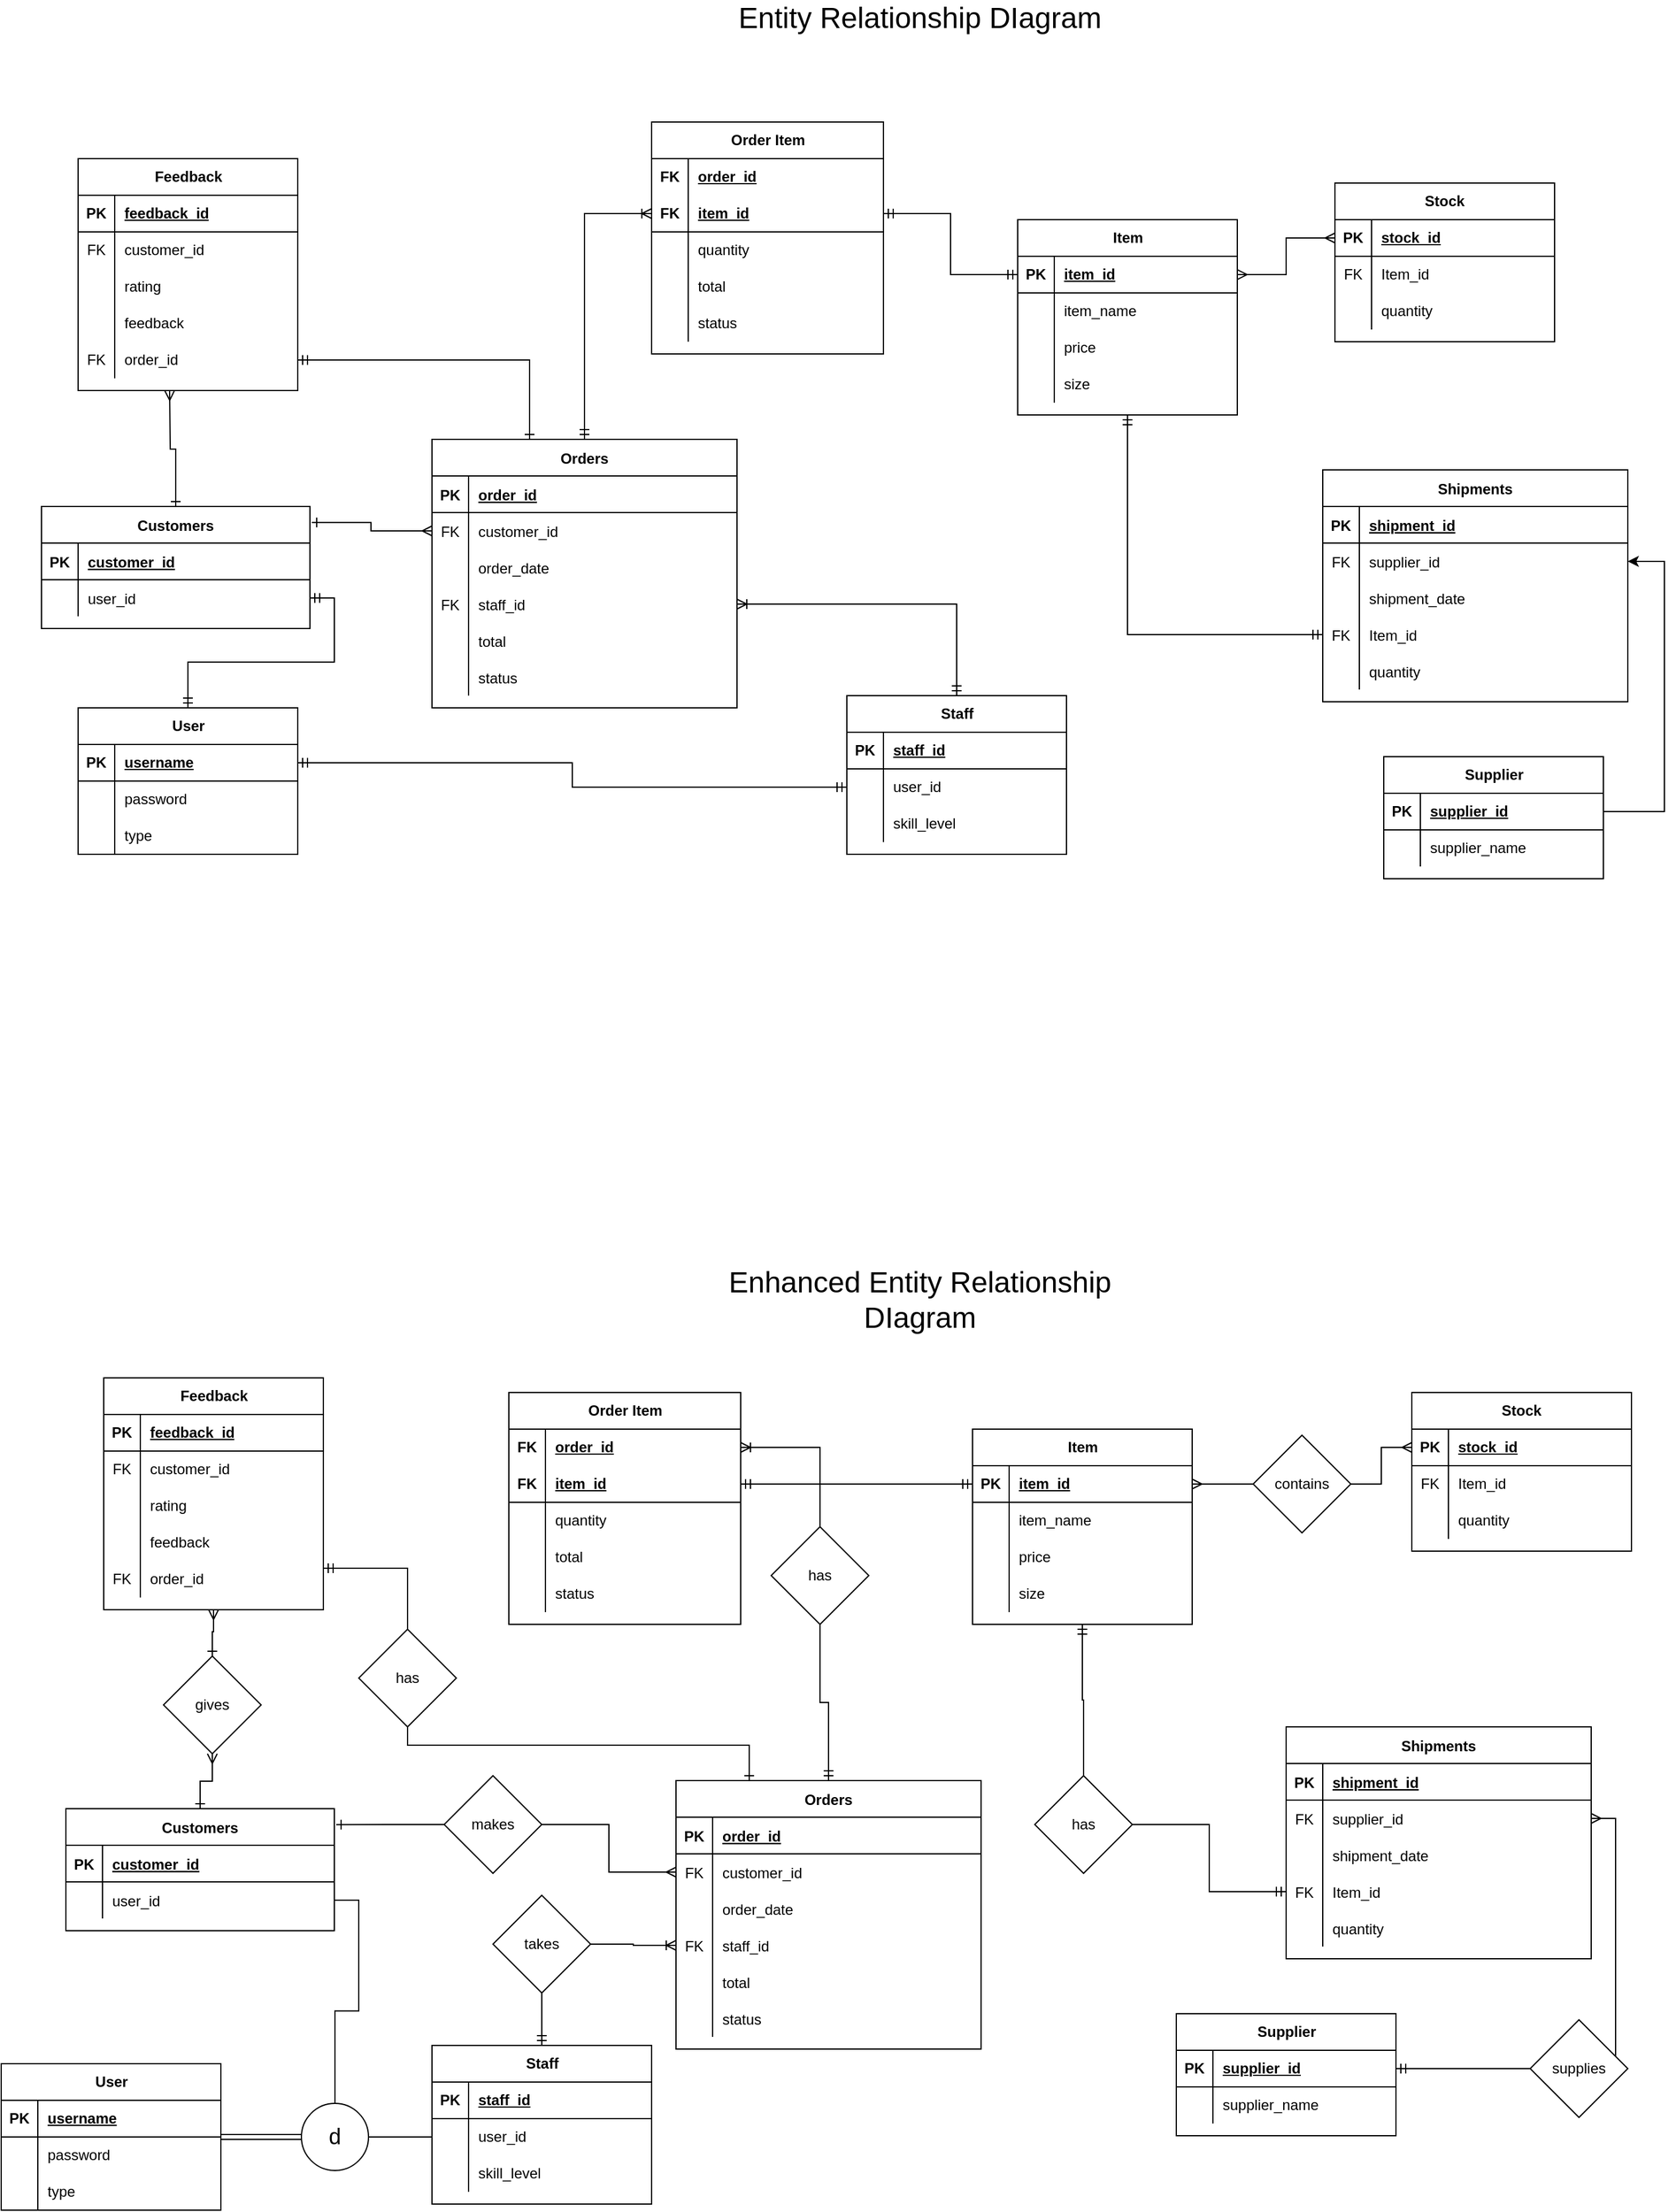 <mxfile version="24.3.1" type="device">
  <diagram id="R2lEEEUBdFMjLlhIrx00" name="Page-1">
    <mxGraphModel dx="2549" dy="2558" grid="1" gridSize="10" guides="1" tooltips="1" connect="1" arrows="1" fold="1" page="1" pageScale="1" pageWidth="850" pageHeight="1100" math="0" shadow="0" extFonts="Permanent Marker^https://fonts.googleapis.com/css?family=Permanent+Marker">
      <root>
        <mxCell id="0" />
        <mxCell id="1" parent="0" />
        <mxCell id="C-vyLk0tnHw3VtMMgP7b-2" value="Orders" style="shape=table;startSize=30;container=1;collapsible=1;childLayout=tableLayout;fixedRows=1;rowLines=0;fontStyle=1;align=center;resizeLast=1;fillColor=none;" parent="1" vertex="1">
          <mxGeometry x="460" y="50" width="250" height="220" as="geometry" />
        </mxCell>
        <mxCell id="C-vyLk0tnHw3VtMMgP7b-3" value="" style="shape=partialRectangle;collapsible=0;dropTarget=0;pointerEvents=0;fillColor=none;points=[[0,0.5],[1,0.5]];portConstraint=eastwest;top=0;left=0;right=0;bottom=1;" parent="C-vyLk0tnHw3VtMMgP7b-2" vertex="1">
          <mxGeometry y="30" width="250" height="30" as="geometry" />
        </mxCell>
        <mxCell id="C-vyLk0tnHw3VtMMgP7b-4" value="PK" style="shape=partialRectangle;overflow=hidden;connectable=0;fillColor=none;top=0;left=0;bottom=0;right=0;fontStyle=1;" parent="C-vyLk0tnHw3VtMMgP7b-3" vertex="1">
          <mxGeometry width="30" height="30" as="geometry">
            <mxRectangle width="30" height="30" as="alternateBounds" />
          </mxGeometry>
        </mxCell>
        <mxCell id="C-vyLk0tnHw3VtMMgP7b-5" value="order_id" style="shape=partialRectangle;overflow=hidden;connectable=0;fillColor=none;top=0;left=0;bottom=0;right=0;align=left;spacingLeft=6;fontStyle=5;" parent="C-vyLk0tnHw3VtMMgP7b-3" vertex="1">
          <mxGeometry x="30" width="220" height="30" as="geometry">
            <mxRectangle width="220" height="30" as="alternateBounds" />
          </mxGeometry>
        </mxCell>
        <mxCell id="C-vyLk0tnHw3VtMMgP7b-6" value="" style="shape=partialRectangle;collapsible=0;dropTarget=0;pointerEvents=0;fillColor=none;points=[[0,0.5],[1,0.5]];portConstraint=eastwest;top=0;left=0;right=0;bottom=0;" parent="C-vyLk0tnHw3VtMMgP7b-2" vertex="1">
          <mxGeometry y="60" width="250" height="30" as="geometry" />
        </mxCell>
        <mxCell id="C-vyLk0tnHw3VtMMgP7b-7" value="FK" style="shape=partialRectangle;overflow=hidden;connectable=0;fillColor=none;top=0;left=0;bottom=0;right=0;" parent="C-vyLk0tnHw3VtMMgP7b-6" vertex="1">
          <mxGeometry width="30" height="30" as="geometry">
            <mxRectangle width="30" height="30" as="alternateBounds" />
          </mxGeometry>
        </mxCell>
        <mxCell id="C-vyLk0tnHw3VtMMgP7b-8" value="customer_id" style="shape=partialRectangle;overflow=hidden;connectable=0;fillColor=none;top=0;left=0;bottom=0;right=0;align=left;spacingLeft=6;" parent="C-vyLk0tnHw3VtMMgP7b-6" vertex="1">
          <mxGeometry x="30" width="220" height="30" as="geometry">
            <mxRectangle width="220" height="30" as="alternateBounds" />
          </mxGeometry>
        </mxCell>
        <mxCell id="C-vyLk0tnHw3VtMMgP7b-9" value="" style="shape=partialRectangle;collapsible=0;dropTarget=0;pointerEvents=0;fillColor=none;points=[[0,0.5],[1,0.5]];portConstraint=eastwest;top=0;left=0;right=0;bottom=0;" parent="C-vyLk0tnHw3VtMMgP7b-2" vertex="1">
          <mxGeometry y="90" width="250" height="30" as="geometry" />
        </mxCell>
        <mxCell id="C-vyLk0tnHw3VtMMgP7b-10" value="" style="shape=partialRectangle;overflow=hidden;connectable=0;fillColor=none;top=0;left=0;bottom=0;right=0;" parent="C-vyLk0tnHw3VtMMgP7b-9" vertex="1">
          <mxGeometry width="30" height="30" as="geometry">
            <mxRectangle width="30" height="30" as="alternateBounds" />
          </mxGeometry>
        </mxCell>
        <mxCell id="C-vyLk0tnHw3VtMMgP7b-11" value="order_date" style="shape=partialRectangle;overflow=hidden;connectable=0;fillColor=none;top=0;left=0;bottom=0;right=0;align=left;spacingLeft=6;" parent="C-vyLk0tnHw3VtMMgP7b-9" vertex="1">
          <mxGeometry x="30" width="220" height="30" as="geometry">
            <mxRectangle width="220" height="30" as="alternateBounds" />
          </mxGeometry>
        </mxCell>
        <mxCell id="yvUekXiQtbBgAS0F6adV-1" value="" style="shape=partialRectangle;collapsible=0;dropTarget=0;pointerEvents=0;fillColor=none;points=[[0,0.5],[1,0.5]];portConstraint=eastwest;top=0;left=0;right=0;bottom=0;" parent="C-vyLk0tnHw3VtMMgP7b-2" vertex="1">
          <mxGeometry y="120" width="250" height="30" as="geometry" />
        </mxCell>
        <mxCell id="yvUekXiQtbBgAS0F6adV-2" value="FK" style="shape=partialRectangle;overflow=hidden;connectable=0;fillColor=none;top=0;left=0;bottom=0;right=0;" parent="yvUekXiQtbBgAS0F6adV-1" vertex="1">
          <mxGeometry width="30" height="30" as="geometry">
            <mxRectangle width="30" height="30" as="alternateBounds" />
          </mxGeometry>
        </mxCell>
        <mxCell id="yvUekXiQtbBgAS0F6adV-3" value="staff_id" style="shape=partialRectangle;overflow=hidden;connectable=0;fillColor=none;top=0;left=0;bottom=0;right=0;align=left;spacingLeft=6;" parent="yvUekXiQtbBgAS0F6adV-1" vertex="1">
          <mxGeometry x="30" width="220" height="30" as="geometry">
            <mxRectangle width="220" height="30" as="alternateBounds" />
          </mxGeometry>
        </mxCell>
        <mxCell id="yvUekXiQtbBgAS0F6adV-4" value="" style="shape=partialRectangle;collapsible=0;dropTarget=0;pointerEvents=0;fillColor=none;points=[[0,0.5],[1,0.5]];portConstraint=eastwest;top=0;left=0;right=0;bottom=0;" parent="C-vyLk0tnHw3VtMMgP7b-2" vertex="1">
          <mxGeometry y="150" width="250" height="30" as="geometry" />
        </mxCell>
        <mxCell id="yvUekXiQtbBgAS0F6adV-5" value="" style="shape=partialRectangle;overflow=hidden;connectable=0;fillColor=none;top=0;left=0;bottom=0;right=0;" parent="yvUekXiQtbBgAS0F6adV-4" vertex="1">
          <mxGeometry width="30" height="30" as="geometry">
            <mxRectangle width="30" height="30" as="alternateBounds" />
          </mxGeometry>
        </mxCell>
        <mxCell id="yvUekXiQtbBgAS0F6adV-6" value="total" style="shape=partialRectangle;overflow=hidden;connectable=0;fillColor=none;top=0;left=0;bottom=0;right=0;align=left;spacingLeft=6;" parent="yvUekXiQtbBgAS0F6adV-4" vertex="1">
          <mxGeometry x="30" width="220" height="30" as="geometry">
            <mxRectangle width="220" height="30" as="alternateBounds" />
          </mxGeometry>
        </mxCell>
        <mxCell id="yvUekXiQtbBgAS0F6adV-7" value="" style="shape=partialRectangle;collapsible=0;dropTarget=0;pointerEvents=0;fillColor=none;points=[[0,0.5],[1,0.5]];portConstraint=eastwest;top=0;left=0;right=0;bottom=0;" parent="C-vyLk0tnHw3VtMMgP7b-2" vertex="1">
          <mxGeometry y="180" width="250" height="30" as="geometry" />
        </mxCell>
        <mxCell id="yvUekXiQtbBgAS0F6adV-8" value="" style="shape=partialRectangle;overflow=hidden;connectable=0;fillColor=none;top=0;left=0;bottom=0;right=0;" parent="yvUekXiQtbBgAS0F6adV-7" vertex="1">
          <mxGeometry width="30" height="30" as="geometry">
            <mxRectangle width="30" height="30" as="alternateBounds" />
          </mxGeometry>
        </mxCell>
        <mxCell id="yvUekXiQtbBgAS0F6adV-9" value="status" style="shape=partialRectangle;overflow=hidden;connectable=0;fillColor=none;top=0;left=0;bottom=0;right=0;align=left;spacingLeft=6;" parent="yvUekXiQtbBgAS0F6adV-7" vertex="1">
          <mxGeometry x="30" width="220" height="30" as="geometry">
            <mxRectangle width="220" height="30" as="alternateBounds" />
          </mxGeometry>
        </mxCell>
        <mxCell id="C-vyLk0tnHw3VtMMgP7b-13" value="Shipments" style="shape=table;startSize=30;container=1;collapsible=1;childLayout=tableLayout;fixedRows=1;rowLines=0;fontStyle=1;align=center;resizeLast=1;fillColor=none;" parent="1" vertex="1">
          <mxGeometry x="1190" y="75" width="250" height="190" as="geometry" />
        </mxCell>
        <mxCell id="C-vyLk0tnHw3VtMMgP7b-14" value="" style="shape=partialRectangle;collapsible=0;dropTarget=0;pointerEvents=0;fillColor=none;points=[[0,0.5],[1,0.5]];portConstraint=eastwest;top=0;left=0;right=0;bottom=1;" parent="C-vyLk0tnHw3VtMMgP7b-13" vertex="1">
          <mxGeometry y="30" width="250" height="30" as="geometry" />
        </mxCell>
        <mxCell id="C-vyLk0tnHw3VtMMgP7b-15" value="PK" style="shape=partialRectangle;overflow=hidden;connectable=0;fillColor=none;top=0;left=0;bottom=0;right=0;fontStyle=1;" parent="C-vyLk0tnHw3VtMMgP7b-14" vertex="1">
          <mxGeometry width="30" height="30" as="geometry">
            <mxRectangle width="30" height="30" as="alternateBounds" />
          </mxGeometry>
        </mxCell>
        <mxCell id="C-vyLk0tnHw3VtMMgP7b-16" value="shipment_id" style="shape=partialRectangle;overflow=hidden;connectable=0;fillColor=none;top=0;left=0;bottom=0;right=0;align=left;spacingLeft=6;fontStyle=5;" parent="C-vyLk0tnHw3VtMMgP7b-14" vertex="1">
          <mxGeometry x="30" width="220" height="30" as="geometry">
            <mxRectangle width="220" height="30" as="alternateBounds" />
          </mxGeometry>
        </mxCell>
        <mxCell id="C-vyLk0tnHw3VtMMgP7b-17" value="" style="shape=partialRectangle;collapsible=0;dropTarget=0;pointerEvents=0;fillColor=none;points=[[0,0.5],[1,0.5]];portConstraint=eastwest;top=0;left=0;right=0;bottom=0;" parent="C-vyLk0tnHw3VtMMgP7b-13" vertex="1">
          <mxGeometry y="60" width="250" height="30" as="geometry" />
        </mxCell>
        <mxCell id="C-vyLk0tnHw3VtMMgP7b-18" value="FK" style="shape=partialRectangle;overflow=hidden;connectable=0;fillColor=none;top=0;left=0;bottom=0;right=0;" parent="C-vyLk0tnHw3VtMMgP7b-17" vertex="1">
          <mxGeometry width="30" height="30" as="geometry">
            <mxRectangle width="30" height="30" as="alternateBounds" />
          </mxGeometry>
        </mxCell>
        <mxCell id="C-vyLk0tnHw3VtMMgP7b-19" value="supplier_id" style="shape=partialRectangle;overflow=hidden;connectable=0;fillColor=none;top=0;left=0;bottom=0;right=0;align=left;spacingLeft=6;" parent="C-vyLk0tnHw3VtMMgP7b-17" vertex="1">
          <mxGeometry x="30" width="220" height="30" as="geometry">
            <mxRectangle width="220" height="30" as="alternateBounds" />
          </mxGeometry>
        </mxCell>
        <mxCell id="C-vyLk0tnHw3VtMMgP7b-20" value="" style="shape=partialRectangle;collapsible=0;dropTarget=0;pointerEvents=0;fillColor=none;points=[[0,0.5],[1,0.5]];portConstraint=eastwest;top=0;left=0;right=0;bottom=0;" parent="C-vyLk0tnHw3VtMMgP7b-13" vertex="1">
          <mxGeometry y="90" width="250" height="30" as="geometry" />
        </mxCell>
        <mxCell id="C-vyLk0tnHw3VtMMgP7b-21" value="" style="shape=partialRectangle;overflow=hidden;connectable=0;fillColor=none;top=0;left=0;bottom=0;right=0;" parent="C-vyLk0tnHw3VtMMgP7b-20" vertex="1">
          <mxGeometry width="30" height="30" as="geometry">
            <mxRectangle width="30" height="30" as="alternateBounds" />
          </mxGeometry>
        </mxCell>
        <mxCell id="C-vyLk0tnHw3VtMMgP7b-22" value="shipment_date" style="shape=partialRectangle;overflow=hidden;connectable=0;fillColor=none;top=0;left=0;bottom=0;right=0;align=left;spacingLeft=6;" parent="C-vyLk0tnHw3VtMMgP7b-20" vertex="1">
          <mxGeometry x="30" width="220" height="30" as="geometry">
            <mxRectangle width="220" height="30" as="alternateBounds" />
          </mxGeometry>
        </mxCell>
        <mxCell id="yvUekXiQtbBgAS0F6adV-13" value="" style="shape=partialRectangle;collapsible=0;dropTarget=0;pointerEvents=0;fillColor=none;points=[[0,0.5],[1,0.5]];portConstraint=eastwest;top=0;left=0;right=0;bottom=0;" parent="C-vyLk0tnHw3VtMMgP7b-13" vertex="1">
          <mxGeometry y="120" width="250" height="30" as="geometry" />
        </mxCell>
        <mxCell id="yvUekXiQtbBgAS0F6adV-14" value="FK" style="shape=partialRectangle;overflow=hidden;connectable=0;fillColor=none;top=0;left=0;bottom=0;right=0;" parent="yvUekXiQtbBgAS0F6adV-13" vertex="1">
          <mxGeometry width="30" height="30" as="geometry">
            <mxRectangle width="30" height="30" as="alternateBounds" />
          </mxGeometry>
        </mxCell>
        <mxCell id="yvUekXiQtbBgAS0F6adV-15" value="Item_id" style="shape=partialRectangle;overflow=hidden;connectable=0;fillColor=none;top=0;left=0;bottom=0;right=0;align=left;spacingLeft=6;" parent="yvUekXiQtbBgAS0F6adV-13" vertex="1">
          <mxGeometry x="30" width="220" height="30" as="geometry">
            <mxRectangle width="220" height="30" as="alternateBounds" />
          </mxGeometry>
        </mxCell>
        <mxCell id="yvUekXiQtbBgAS0F6adV-16" value="" style="shape=partialRectangle;collapsible=0;dropTarget=0;pointerEvents=0;fillColor=none;points=[[0,0.5],[1,0.5]];portConstraint=eastwest;top=0;left=0;right=0;bottom=0;" parent="C-vyLk0tnHw3VtMMgP7b-13" vertex="1">
          <mxGeometry y="150" width="250" height="30" as="geometry" />
        </mxCell>
        <mxCell id="yvUekXiQtbBgAS0F6adV-17" value="    &#xa;" style="shape=partialRectangle;overflow=hidden;connectable=0;fillColor=none;top=0;left=0;bottom=0;right=0;" parent="yvUekXiQtbBgAS0F6adV-16" vertex="1">
          <mxGeometry width="30" height="30" as="geometry">
            <mxRectangle width="30" height="30" as="alternateBounds" />
          </mxGeometry>
        </mxCell>
        <mxCell id="yvUekXiQtbBgAS0F6adV-18" value="quantity" style="shape=partialRectangle;overflow=hidden;connectable=0;fillColor=none;top=0;left=0;bottom=0;right=0;align=left;spacingLeft=6;" parent="yvUekXiQtbBgAS0F6adV-16" vertex="1">
          <mxGeometry x="30" width="220" height="30" as="geometry">
            <mxRectangle width="220" height="30" as="alternateBounds" />
          </mxGeometry>
        </mxCell>
        <mxCell id="yvUekXiQtbBgAS0F6adV-118" style="edgeStyle=orthogonalEdgeStyle;rounded=0;orthogonalLoop=1;jettySize=auto;html=1;startArrow=ERone;startFill=0;endArrow=ERmany;endFill=0;" parent="1" source="C-vyLk0tnHw3VtMMgP7b-23" edge="1">
          <mxGeometry relative="1" as="geometry">
            <mxPoint x="245" y="10" as="targetPoint" />
          </mxGeometry>
        </mxCell>
        <mxCell id="C-vyLk0tnHw3VtMMgP7b-23" value="Customers" style="shape=table;startSize=30;container=1;collapsible=1;childLayout=tableLayout;fixedRows=1;rowLines=0;fontStyle=1;align=center;resizeLast=1;fillColor=none;" parent="1" vertex="1">
          <mxGeometry x="140" y="105" width="220" height="100" as="geometry" />
        </mxCell>
        <mxCell id="C-vyLk0tnHw3VtMMgP7b-24" value="" style="shape=partialRectangle;collapsible=0;dropTarget=0;pointerEvents=0;fillColor=none;points=[[0,0.5],[1,0.5]];portConstraint=eastwest;top=0;left=0;right=0;bottom=1;" parent="C-vyLk0tnHw3VtMMgP7b-23" vertex="1">
          <mxGeometry y="30" width="220" height="30" as="geometry" />
        </mxCell>
        <mxCell id="C-vyLk0tnHw3VtMMgP7b-25" value="PK" style="shape=partialRectangle;overflow=hidden;connectable=0;fillColor=none;top=0;left=0;bottom=0;right=0;fontStyle=1;" parent="C-vyLk0tnHw3VtMMgP7b-24" vertex="1">
          <mxGeometry width="30" height="30" as="geometry">
            <mxRectangle width="30" height="30" as="alternateBounds" />
          </mxGeometry>
        </mxCell>
        <mxCell id="C-vyLk0tnHw3VtMMgP7b-26" value="customer_id" style="shape=partialRectangle;overflow=hidden;connectable=0;fillColor=none;top=0;left=0;bottom=0;right=0;align=left;spacingLeft=6;fontStyle=5;" parent="C-vyLk0tnHw3VtMMgP7b-24" vertex="1">
          <mxGeometry x="30" width="190" height="30" as="geometry">
            <mxRectangle width="190" height="30" as="alternateBounds" />
          </mxGeometry>
        </mxCell>
        <mxCell id="C-vyLk0tnHw3VtMMgP7b-27" value="" style="shape=partialRectangle;collapsible=0;dropTarget=0;pointerEvents=0;fillColor=none;points=[[0,0.5],[1,0.5]];portConstraint=eastwest;top=0;left=0;right=0;bottom=0;" parent="C-vyLk0tnHw3VtMMgP7b-23" vertex="1">
          <mxGeometry y="60" width="220" height="30" as="geometry" />
        </mxCell>
        <mxCell id="C-vyLk0tnHw3VtMMgP7b-28" value="" style="shape=partialRectangle;overflow=hidden;connectable=0;fillColor=none;top=0;left=0;bottom=0;right=0;" parent="C-vyLk0tnHw3VtMMgP7b-27" vertex="1">
          <mxGeometry width="30" height="30" as="geometry">
            <mxRectangle width="30" height="30" as="alternateBounds" />
          </mxGeometry>
        </mxCell>
        <mxCell id="C-vyLk0tnHw3VtMMgP7b-29" value="user_id" style="shape=partialRectangle;overflow=hidden;connectable=0;fillColor=none;top=0;left=0;bottom=0;right=0;align=left;spacingLeft=6;" parent="C-vyLk0tnHw3VtMMgP7b-27" vertex="1">
          <mxGeometry x="30" width="190" height="30" as="geometry">
            <mxRectangle width="190" height="30" as="alternateBounds" />
          </mxGeometry>
        </mxCell>
        <mxCell id="yvUekXiQtbBgAS0F6adV-35" value="Feedback" style="shape=table;startSize=30;container=1;collapsible=1;childLayout=tableLayout;fixedRows=1;rowLines=0;fontStyle=1;align=center;resizeLast=1;html=1;fillColor=none;" parent="1" vertex="1">
          <mxGeometry x="170" y="-180" width="180" height="190" as="geometry" />
        </mxCell>
        <mxCell id="yvUekXiQtbBgAS0F6adV-36" value="" style="shape=tableRow;horizontal=0;startSize=0;swimlaneHead=0;swimlaneBody=0;fillColor=none;collapsible=0;dropTarget=0;points=[[0,0.5],[1,0.5]];portConstraint=eastwest;top=0;left=0;right=0;bottom=1;" parent="yvUekXiQtbBgAS0F6adV-35" vertex="1">
          <mxGeometry y="30" width="180" height="30" as="geometry" />
        </mxCell>
        <mxCell id="yvUekXiQtbBgAS0F6adV-37" value="PK" style="shape=partialRectangle;connectable=0;fillColor=none;top=0;left=0;bottom=0;right=0;fontStyle=1;overflow=hidden;whiteSpace=wrap;html=1;" parent="yvUekXiQtbBgAS0F6adV-36" vertex="1">
          <mxGeometry width="30" height="30" as="geometry">
            <mxRectangle width="30" height="30" as="alternateBounds" />
          </mxGeometry>
        </mxCell>
        <mxCell id="yvUekXiQtbBgAS0F6adV-38" value="feedback_id" style="shape=partialRectangle;connectable=0;fillColor=none;top=0;left=0;bottom=0;right=0;align=left;spacingLeft=6;fontStyle=5;overflow=hidden;whiteSpace=wrap;html=1;" parent="yvUekXiQtbBgAS0F6adV-36" vertex="1">
          <mxGeometry x="30" width="150" height="30" as="geometry">
            <mxRectangle width="150" height="30" as="alternateBounds" />
          </mxGeometry>
        </mxCell>
        <mxCell id="yvUekXiQtbBgAS0F6adV-39" value="" style="shape=tableRow;horizontal=0;startSize=0;swimlaneHead=0;swimlaneBody=0;fillColor=none;collapsible=0;dropTarget=0;points=[[0,0.5],[1,0.5]];portConstraint=eastwest;top=0;left=0;right=0;bottom=0;" parent="yvUekXiQtbBgAS0F6adV-35" vertex="1">
          <mxGeometry y="60" width="180" height="30" as="geometry" />
        </mxCell>
        <mxCell id="yvUekXiQtbBgAS0F6adV-40" value="FK" style="shape=partialRectangle;connectable=0;fillColor=none;top=0;left=0;bottom=0;right=0;editable=1;overflow=hidden;whiteSpace=wrap;html=1;" parent="yvUekXiQtbBgAS0F6adV-39" vertex="1">
          <mxGeometry width="30" height="30" as="geometry">
            <mxRectangle width="30" height="30" as="alternateBounds" />
          </mxGeometry>
        </mxCell>
        <mxCell id="yvUekXiQtbBgAS0F6adV-41" value="customer_id" style="shape=partialRectangle;connectable=0;fillColor=none;top=0;left=0;bottom=0;right=0;align=left;spacingLeft=6;overflow=hidden;whiteSpace=wrap;html=1;" parent="yvUekXiQtbBgAS0F6adV-39" vertex="1">
          <mxGeometry x="30" width="150" height="30" as="geometry">
            <mxRectangle width="150" height="30" as="alternateBounds" />
          </mxGeometry>
        </mxCell>
        <mxCell id="yvUekXiQtbBgAS0F6adV-42" value="" style="shape=tableRow;horizontal=0;startSize=0;swimlaneHead=0;swimlaneBody=0;fillColor=none;collapsible=0;dropTarget=0;points=[[0,0.5],[1,0.5]];portConstraint=eastwest;top=0;left=0;right=0;bottom=0;" parent="yvUekXiQtbBgAS0F6adV-35" vertex="1">
          <mxGeometry y="90" width="180" height="30" as="geometry" />
        </mxCell>
        <mxCell id="yvUekXiQtbBgAS0F6adV-43" value="" style="shape=partialRectangle;connectable=0;fillColor=none;top=0;left=0;bottom=0;right=0;editable=1;overflow=hidden;whiteSpace=wrap;html=1;" parent="yvUekXiQtbBgAS0F6adV-42" vertex="1">
          <mxGeometry width="30" height="30" as="geometry">
            <mxRectangle width="30" height="30" as="alternateBounds" />
          </mxGeometry>
        </mxCell>
        <mxCell id="yvUekXiQtbBgAS0F6adV-44" value="rating" style="shape=partialRectangle;connectable=0;fillColor=none;top=0;left=0;bottom=0;right=0;align=left;spacingLeft=6;overflow=hidden;whiteSpace=wrap;html=1;" parent="yvUekXiQtbBgAS0F6adV-42" vertex="1">
          <mxGeometry x="30" width="150" height="30" as="geometry">
            <mxRectangle width="150" height="30" as="alternateBounds" />
          </mxGeometry>
        </mxCell>
        <mxCell id="yvUekXiQtbBgAS0F6adV-45" value="" style="shape=tableRow;horizontal=0;startSize=0;swimlaneHead=0;swimlaneBody=0;fillColor=none;collapsible=0;dropTarget=0;points=[[0,0.5],[1,0.5]];portConstraint=eastwest;top=0;left=0;right=0;bottom=0;" parent="yvUekXiQtbBgAS0F6adV-35" vertex="1">
          <mxGeometry y="120" width="180" height="30" as="geometry" />
        </mxCell>
        <mxCell id="yvUekXiQtbBgAS0F6adV-46" value="" style="shape=partialRectangle;connectable=0;fillColor=none;top=0;left=0;bottom=0;right=0;editable=1;overflow=hidden;whiteSpace=wrap;html=1;" parent="yvUekXiQtbBgAS0F6adV-45" vertex="1">
          <mxGeometry width="30" height="30" as="geometry">
            <mxRectangle width="30" height="30" as="alternateBounds" />
          </mxGeometry>
        </mxCell>
        <mxCell id="yvUekXiQtbBgAS0F6adV-47" value="feedback" style="shape=partialRectangle;connectable=0;fillColor=none;top=0;left=0;bottom=0;right=0;align=left;spacingLeft=6;overflow=hidden;whiteSpace=wrap;html=1;" parent="yvUekXiQtbBgAS0F6adV-45" vertex="1">
          <mxGeometry x="30" width="150" height="30" as="geometry">
            <mxRectangle width="150" height="30" as="alternateBounds" />
          </mxGeometry>
        </mxCell>
        <mxCell id="yvUekXiQtbBgAS0F6adV-48" value="" style="shape=tableRow;horizontal=0;startSize=0;swimlaneHead=0;swimlaneBody=0;fillColor=none;collapsible=0;dropTarget=0;points=[[0,0.5],[1,0.5]];portConstraint=eastwest;top=0;left=0;right=0;bottom=0;" parent="yvUekXiQtbBgAS0F6adV-35" vertex="1">
          <mxGeometry y="150" width="180" height="30" as="geometry" />
        </mxCell>
        <mxCell id="yvUekXiQtbBgAS0F6adV-49" value="FK" style="shape=partialRectangle;connectable=0;fillColor=none;top=0;left=0;bottom=0;right=0;editable=1;overflow=hidden;whiteSpace=wrap;html=1;" parent="yvUekXiQtbBgAS0F6adV-48" vertex="1">
          <mxGeometry width="30" height="30" as="geometry">
            <mxRectangle width="30" height="30" as="alternateBounds" />
          </mxGeometry>
        </mxCell>
        <mxCell id="yvUekXiQtbBgAS0F6adV-50" value="order_id" style="shape=partialRectangle;connectable=0;fillColor=none;top=0;left=0;bottom=0;right=0;align=left;spacingLeft=6;overflow=hidden;whiteSpace=wrap;html=1;" parent="yvUekXiQtbBgAS0F6adV-48" vertex="1">
          <mxGeometry x="30" width="150" height="30" as="geometry">
            <mxRectangle width="150" height="30" as="alternateBounds" />
          </mxGeometry>
        </mxCell>
        <mxCell id="yvUekXiQtbBgAS0F6adV-51" value="Staff" style="shape=table;startSize=30;container=1;collapsible=1;childLayout=tableLayout;fixedRows=1;rowLines=0;fontStyle=1;align=center;resizeLast=1;html=1;fillColor=none;" parent="1" vertex="1">
          <mxGeometry x="800" y="260" width="180" height="130" as="geometry" />
        </mxCell>
        <mxCell id="yvUekXiQtbBgAS0F6adV-52" value="" style="shape=tableRow;horizontal=0;startSize=0;swimlaneHead=0;swimlaneBody=0;fillColor=none;collapsible=0;dropTarget=0;points=[[0,0.5],[1,0.5]];portConstraint=eastwest;top=0;left=0;right=0;bottom=1;" parent="yvUekXiQtbBgAS0F6adV-51" vertex="1">
          <mxGeometry y="30" width="180" height="30" as="geometry" />
        </mxCell>
        <mxCell id="yvUekXiQtbBgAS0F6adV-53" value="PK" style="shape=partialRectangle;connectable=0;fillColor=none;top=0;left=0;bottom=0;right=0;fontStyle=1;overflow=hidden;whiteSpace=wrap;html=1;" parent="yvUekXiQtbBgAS0F6adV-52" vertex="1">
          <mxGeometry width="30" height="30" as="geometry">
            <mxRectangle width="30" height="30" as="alternateBounds" />
          </mxGeometry>
        </mxCell>
        <mxCell id="yvUekXiQtbBgAS0F6adV-54" value="staff_id" style="shape=partialRectangle;connectable=0;fillColor=none;top=0;left=0;bottom=0;right=0;align=left;spacingLeft=6;fontStyle=5;overflow=hidden;whiteSpace=wrap;html=1;" parent="yvUekXiQtbBgAS0F6adV-52" vertex="1">
          <mxGeometry x="30" width="150" height="30" as="geometry">
            <mxRectangle width="150" height="30" as="alternateBounds" />
          </mxGeometry>
        </mxCell>
        <mxCell id="yvUekXiQtbBgAS0F6adV-55" value="" style="shape=tableRow;horizontal=0;startSize=0;swimlaneHead=0;swimlaneBody=0;fillColor=none;collapsible=0;dropTarget=0;points=[[0,0.5],[1,0.5]];portConstraint=eastwest;top=0;left=0;right=0;bottom=0;" parent="yvUekXiQtbBgAS0F6adV-51" vertex="1">
          <mxGeometry y="60" width="180" height="30" as="geometry" />
        </mxCell>
        <mxCell id="yvUekXiQtbBgAS0F6adV-56" value="" style="shape=partialRectangle;connectable=0;fillColor=none;top=0;left=0;bottom=0;right=0;editable=1;overflow=hidden;whiteSpace=wrap;html=1;" parent="yvUekXiQtbBgAS0F6adV-55" vertex="1">
          <mxGeometry width="30" height="30" as="geometry">
            <mxRectangle width="30" height="30" as="alternateBounds" />
          </mxGeometry>
        </mxCell>
        <mxCell id="yvUekXiQtbBgAS0F6adV-57" value="&lt;span style=&quot;text-wrap: nowrap;&quot;&gt;user_id&lt;/span&gt;" style="shape=partialRectangle;connectable=0;fillColor=none;top=0;left=0;bottom=0;right=0;align=left;spacingLeft=6;overflow=hidden;whiteSpace=wrap;html=1;" parent="yvUekXiQtbBgAS0F6adV-55" vertex="1">
          <mxGeometry x="30" width="150" height="30" as="geometry">
            <mxRectangle width="150" height="30" as="alternateBounds" />
          </mxGeometry>
        </mxCell>
        <mxCell id="0ZOz2QimahlQke1Fy57a-1" value="" style="shape=tableRow;horizontal=0;startSize=0;swimlaneHead=0;swimlaneBody=0;fillColor=none;collapsible=0;dropTarget=0;points=[[0,0.5],[1,0.5]];portConstraint=eastwest;top=0;left=0;right=0;bottom=0;" vertex="1" parent="yvUekXiQtbBgAS0F6adV-51">
          <mxGeometry y="90" width="180" height="30" as="geometry" />
        </mxCell>
        <mxCell id="0ZOz2QimahlQke1Fy57a-2" value="" style="shape=partialRectangle;connectable=0;fillColor=none;top=0;left=0;bottom=0;right=0;editable=1;overflow=hidden;whiteSpace=wrap;html=1;" vertex="1" parent="0ZOz2QimahlQke1Fy57a-1">
          <mxGeometry width="30" height="30" as="geometry">
            <mxRectangle width="30" height="30" as="alternateBounds" />
          </mxGeometry>
        </mxCell>
        <mxCell id="0ZOz2QimahlQke1Fy57a-3" value="&lt;span style=&quot;text-wrap: nowrap;&quot;&gt;skill_level&lt;/span&gt;" style="shape=partialRectangle;connectable=0;fillColor=none;top=0;left=0;bottom=0;right=0;align=left;spacingLeft=6;overflow=hidden;whiteSpace=wrap;html=1;" vertex="1" parent="0ZOz2QimahlQke1Fy57a-1">
          <mxGeometry x="30" width="150" height="30" as="geometry">
            <mxRectangle width="150" height="30" as="alternateBounds" />
          </mxGeometry>
        </mxCell>
        <mxCell id="yvUekXiQtbBgAS0F6adV-64" value="Item" style="shape=table;startSize=30;container=1;collapsible=1;childLayout=tableLayout;fixedRows=1;rowLines=0;fontStyle=1;align=center;resizeLast=1;html=1;fillColor=none;" parent="1" vertex="1">
          <mxGeometry x="940" y="-130" width="180" height="160" as="geometry" />
        </mxCell>
        <mxCell id="yvUekXiQtbBgAS0F6adV-65" value="" style="shape=tableRow;horizontal=0;startSize=0;swimlaneHead=0;swimlaneBody=0;fillColor=none;collapsible=0;dropTarget=0;points=[[0,0.5],[1,0.5]];portConstraint=eastwest;top=0;left=0;right=0;bottom=1;" parent="yvUekXiQtbBgAS0F6adV-64" vertex="1">
          <mxGeometry y="30" width="180" height="30" as="geometry" />
        </mxCell>
        <mxCell id="yvUekXiQtbBgAS0F6adV-66" value="PK" style="shape=partialRectangle;connectable=0;fillColor=none;top=0;left=0;bottom=0;right=0;fontStyle=1;overflow=hidden;whiteSpace=wrap;html=1;" parent="yvUekXiQtbBgAS0F6adV-65" vertex="1">
          <mxGeometry width="30" height="30" as="geometry">
            <mxRectangle width="30" height="30" as="alternateBounds" />
          </mxGeometry>
        </mxCell>
        <mxCell id="yvUekXiQtbBgAS0F6adV-67" value="item_id" style="shape=partialRectangle;connectable=0;fillColor=none;top=0;left=0;bottom=0;right=0;align=left;spacingLeft=6;fontStyle=5;overflow=hidden;whiteSpace=wrap;html=1;" parent="yvUekXiQtbBgAS0F6adV-65" vertex="1">
          <mxGeometry x="30" width="150" height="30" as="geometry">
            <mxRectangle width="150" height="30" as="alternateBounds" />
          </mxGeometry>
        </mxCell>
        <mxCell id="yvUekXiQtbBgAS0F6adV-68" value="" style="shape=tableRow;horizontal=0;startSize=0;swimlaneHead=0;swimlaneBody=0;fillColor=none;collapsible=0;dropTarget=0;points=[[0,0.5],[1,0.5]];portConstraint=eastwest;top=0;left=0;right=0;bottom=0;" parent="yvUekXiQtbBgAS0F6adV-64" vertex="1">
          <mxGeometry y="60" width="180" height="30" as="geometry" />
        </mxCell>
        <mxCell id="yvUekXiQtbBgAS0F6adV-69" value="" style="shape=partialRectangle;connectable=0;fillColor=none;top=0;left=0;bottom=0;right=0;editable=1;overflow=hidden;whiteSpace=wrap;html=1;" parent="yvUekXiQtbBgAS0F6adV-68" vertex="1">
          <mxGeometry width="30" height="30" as="geometry">
            <mxRectangle width="30" height="30" as="alternateBounds" />
          </mxGeometry>
        </mxCell>
        <mxCell id="yvUekXiQtbBgAS0F6adV-70" value="item_name" style="shape=partialRectangle;connectable=0;fillColor=none;top=0;left=0;bottom=0;right=0;align=left;spacingLeft=6;overflow=hidden;whiteSpace=wrap;html=1;" parent="yvUekXiQtbBgAS0F6adV-68" vertex="1">
          <mxGeometry x="30" width="150" height="30" as="geometry">
            <mxRectangle width="150" height="30" as="alternateBounds" />
          </mxGeometry>
        </mxCell>
        <mxCell id="yvUekXiQtbBgAS0F6adV-71" value="" style="shape=tableRow;horizontal=0;startSize=0;swimlaneHead=0;swimlaneBody=0;fillColor=none;collapsible=0;dropTarget=0;points=[[0,0.5],[1,0.5]];portConstraint=eastwest;top=0;left=0;right=0;bottom=0;" parent="yvUekXiQtbBgAS0F6adV-64" vertex="1">
          <mxGeometry y="90" width="180" height="30" as="geometry" />
        </mxCell>
        <mxCell id="yvUekXiQtbBgAS0F6adV-72" value="" style="shape=partialRectangle;connectable=0;fillColor=none;top=0;left=0;bottom=0;right=0;editable=1;overflow=hidden;whiteSpace=wrap;html=1;" parent="yvUekXiQtbBgAS0F6adV-71" vertex="1">
          <mxGeometry width="30" height="30" as="geometry">
            <mxRectangle width="30" height="30" as="alternateBounds" />
          </mxGeometry>
        </mxCell>
        <mxCell id="yvUekXiQtbBgAS0F6adV-73" value="price" style="shape=partialRectangle;connectable=0;fillColor=none;top=0;left=0;bottom=0;right=0;align=left;spacingLeft=6;overflow=hidden;whiteSpace=wrap;html=1;" parent="yvUekXiQtbBgAS0F6adV-71" vertex="1">
          <mxGeometry x="30" width="150" height="30" as="geometry">
            <mxRectangle width="150" height="30" as="alternateBounds" />
          </mxGeometry>
        </mxCell>
        <mxCell id="yvUekXiQtbBgAS0F6adV-74" value="" style="shape=tableRow;horizontal=0;startSize=0;swimlaneHead=0;swimlaneBody=0;fillColor=none;collapsible=0;dropTarget=0;points=[[0,0.5],[1,0.5]];portConstraint=eastwest;top=0;left=0;right=0;bottom=0;" parent="yvUekXiQtbBgAS0F6adV-64" vertex="1">
          <mxGeometry y="120" width="180" height="30" as="geometry" />
        </mxCell>
        <mxCell id="yvUekXiQtbBgAS0F6adV-75" value="" style="shape=partialRectangle;connectable=0;fillColor=none;top=0;left=0;bottom=0;right=0;editable=1;overflow=hidden;whiteSpace=wrap;html=1;" parent="yvUekXiQtbBgAS0F6adV-74" vertex="1">
          <mxGeometry width="30" height="30" as="geometry">
            <mxRectangle width="30" height="30" as="alternateBounds" />
          </mxGeometry>
        </mxCell>
        <mxCell id="yvUekXiQtbBgAS0F6adV-76" value="size" style="shape=partialRectangle;connectable=0;fillColor=none;top=0;left=0;bottom=0;right=0;align=left;spacingLeft=6;overflow=hidden;whiteSpace=wrap;html=1;" parent="yvUekXiQtbBgAS0F6adV-74" vertex="1">
          <mxGeometry x="30" width="150" height="30" as="geometry">
            <mxRectangle width="150" height="30" as="alternateBounds" />
          </mxGeometry>
        </mxCell>
        <mxCell id="yvUekXiQtbBgAS0F6adV-77" value="Stock" style="shape=table;startSize=30;container=1;collapsible=1;childLayout=tableLayout;fixedRows=1;rowLines=0;fontStyle=1;align=center;resizeLast=1;html=1;whiteSpace=wrap;fillColor=none;" parent="1" vertex="1">
          <mxGeometry x="1200" y="-160" width="180" height="130" as="geometry" />
        </mxCell>
        <mxCell id="yvUekXiQtbBgAS0F6adV-81" value="" style="shape=tableRow;horizontal=0;startSize=0;swimlaneHead=0;swimlaneBody=0;fillColor=none;collapsible=0;dropTarget=0;points=[[0,0.5],[1,0.5]];portConstraint=eastwest;top=0;left=0;right=0;bottom=1;html=1;" parent="yvUekXiQtbBgAS0F6adV-77" vertex="1">
          <mxGeometry y="30" width="180" height="30" as="geometry" />
        </mxCell>
        <mxCell id="yvUekXiQtbBgAS0F6adV-82" value="PK" style="shape=partialRectangle;connectable=0;fillColor=none;top=0;left=0;bottom=0;right=0;fontStyle=1;overflow=hidden;html=1;whiteSpace=wrap;" parent="yvUekXiQtbBgAS0F6adV-81" vertex="1">
          <mxGeometry width="30" height="30" as="geometry">
            <mxRectangle width="30" height="30" as="alternateBounds" />
          </mxGeometry>
        </mxCell>
        <mxCell id="yvUekXiQtbBgAS0F6adV-83" value="stock_id" style="shape=partialRectangle;connectable=0;fillColor=none;top=0;left=0;bottom=0;right=0;align=left;spacingLeft=6;fontStyle=5;overflow=hidden;html=1;whiteSpace=wrap;" parent="yvUekXiQtbBgAS0F6adV-81" vertex="1">
          <mxGeometry x="30" width="150" height="30" as="geometry">
            <mxRectangle width="150" height="30" as="alternateBounds" />
          </mxGeometry>
        </mxCell>
        <mxCell id="yvUekXiQtbBgAS0F6adV-84" value="" style="shape=tableRow;horizontal=0;startSize=0;swimlaneHead=0;swimlaneBody=0;fillColor=none;collapsible=0;dropTarget=0;points=[[0,0.5],[1,0.5]];portConstraint=eastwest;top=0;left=0;right=0;bottom=0;html=1;" parent="yvUekXiQtbBgAS0F6adV-77" vertex="1">
          <mxGeometry y="60" width="180" height="30" as="geometry" />
        </mxCell>
        <mxCell id="yvUekXiQtbBgAS0F6adV-85" value="FK" style="shape=partialRectangle;connectable=0;fillColor=none;top=0;left=0;bottom=0;right=0;editable=1;overflow=hidden;html=1;whiteSpace=wrap;" parent="yvUekXiQtbBgAS0F6adV-84" vertex="1">
          <mxGeometry width="30" height="30" as="geometry">
            <mxRectangle width="30" height="30" as="alternateBounds" />
          </mxGeometry>
        </mxCell>
        <mxCell id="yvUekXiQtbBgAS0F6adV-86" value="Item_id" style="shape=partialRectangle;connectable=0;fillColor=none;top=0;left=0;bottom=0;right=0;align=left;spacingLeft=6;overflow=hidden;html=1;whiteSpace=wrap;" parent="yvUekXiQtbBgAS0F6adV-84" vertex="1">
          <mxGeometry x="30" width="150" height="30" as="geometry">
            <mxRectangle width="150" height="30" as="alternateBounds" />
          </mxGeometry>
        </mxCell>
        <mxCell id="yvUekXiQtbBgAS0F6adV-87" value="" style="shape=tableRow;horizontal=0;startSize=0;swimlaneHead=0;swimlaneBody=0;fillColor=none;collapsible=0;dropTarget=0;points=[[0,0.5],[1,0.5]];portConstraint=eastwest;top=0;left=0;right=0;bottom=0;html=1;" parent="yvUekXiQtbBgAS0F6adV-77" vertex="1">
          <mxGeometry y="90" width="180" height="30" as="geometry" />
        </mxCell>
        <mxCell id="yvUekXiQtbBgAS0F6adV-88" value="" style="shape=partialRectangle;connectable=0;fillColor=none;top=0;left=0;bottom=0;right=0;editable=1;overflow=hidden;html=1;whiteSpace=wrap;" parent="yvUekXiQtbBgAS0F6adV-87" vertex="1">
          <mxGeometry width="30" height="30" as="geometry">
            <mxRectangle width="30" height="30" as="alternateBounds" />
          </mxGeometry>
        </mxCell>
        <mxCell id="yvUekXiQtbBgAS0F6adV-89" value="quantity" style="shape=partialRectangle;connectable=0;fillColor=none;top=0;left=0;bottom=0;right=0;align=left;spacingLeft=6;overflow=hidden;html=1;whiteSpace=wrap;" parent="yvUekXiQtbBgAS0F6adV-87" vertex="1">
          <mxGeometry x="30" width="150" height="30" as="geometry">
            <mxRectangle width="150" height="30" as="alternateBounds" />
          </mxGeometry>
        </mxCell>
        <mxCell id="yvUekXiQtbBgAS0F6adV-110" value="Supplier" style="shape=table;startSize=30;container=1;collapsible=1;childLayout=tableLayout;fixedRows=1;rowLines=0;fontStyle=1;align=center;resizeLast=1;html=1;fillColor=none;" parent="1" vertex="1">
          <mxGeometry x="1240" y="310" width="180" height="100" as="geometry" />
        </mxCell>
        <mxCell id="yvUekXiQtbBgAS0F6adV-111" value="" style="shape=tableRow;horizontal=0;startSize=0;swimlaneHead=0;swimlaneBody=0;fillColor=none;collapsible=0;dropTarget=0;points=[[0,0.5],[1,0.5]];portConstraint=eastwest;top=0;left=0;right=0;bottom=1;" parent="yvUekXiQtbBgAS0F6adV-110" vertex="1">
          <mxGeometry y="30" width="180" height="30" as="geometry" />
        </mxCell>
        <mxCell id="yvUekXiQtbBgAS0F6adV-112" value="PK" style="shape=partialRectangle;connectable=0;fillColor=none;top=0;left=0;bottom=0;right=0;fontStyle=1;overflow=hidden;whiteSpace=wrap;html=1;" parent="yvUekXiQtbBgAS0F6adV-111" vertex="1">
          <mxGeometry width="30" height="30" as="geometry">
            <mxRectangle width="30" height="30" as="alternateBounds" />
          </mxGeometry>
        </mxCell>
        <mxCell id="yvUekXiQtbBgAS0F6adV-113" value="supplier_id" style="shape=partialRectangle;connectable=0;fillColor=none;top=0;left=0;bottom=0;right=0;align=left;spacingLeft=6;fontStyle=5;overflow=hidden;whiteSpace=wrap;html=1;" parent="yvUekXiQtbBgAS0F6adV-111" vertex="1">
          <mxGeometry x="30" width="150" height="30" as="geometry">
            <mxRectangle width="150" height="30" as="alternateBounds" />
          </mxGeometry>
        </mxCell>
        <mxCell id="yvUekXiQtbBgAS0F6adV-114" value="" style="shape=tableRow;horizontal=0;startSize=0;swimlaneHead=0;swimlaneBody=0;fillColor=none;collapsible=0;dropTarget=0;points=[[0,0.5],[1,0.5]];portConstraint=eastwest;top=0;left=0;right=0;bottom=0;" parent="yvUekXiQtbBgAS0F6adV-110" vertex="1">
          <mxGeometry y="60" width="180" height="30" as="geometry" />
        </mxCell>
        <mxCell id="yvUekXiQtbBgAS0F6adV-115" value="" style="shape=partialRectangle;connectable=0;fillColor=none;top=0;left=0;bottom=0;right=0;editable=1;overflow=hidden;whiteSpace=wrap;html=1;" parent="yvUekXiQtbBgAS0F6adV-114" vertex="1">
          <mxGeometry width="30" height="30" as="geometry">
            <mxRectangle width="30" height="30" as="alternateBounds" />
          </mxGeometry>
        </mxCell>
        <mxCell id="yvUekXiQtbBgAS0F6adV-116" value="supplier_name" style="shape=partialRectangle;connectable=0;fillColor=none;top=0;left=0;bottom=0;right=0;align=left;spacingLeft=6;overflow=hidden;whiteSpace=wrap;html=1;" parent="yvUekXiQtbBgAS0F6adV-114" vertex="1">
          <mxGeometry x="30" width="150" height="30" as="geometry">
            <mxRectangle width="150" height="30" as="alternateBounds" />
          </mxGeometry>
        </mxCell>
        <mxCell id="yvUekXiQtbBgAS0F6adV-117" style="edgeStyle=orthogonalEdgeStyle;rounded=0;orthogonalLoop=1;jettySize=auto;html=1;startArrow=ERmany;startFill=0;endArrow=ERone;endFill=0;entryX=1.007;entryY=0.131;entryDx=0;entryDy=0;entryPerimeter=0;" parent="1" source="C-vyLk0tnHw3VtMMgP7b-6" target="C-vyLk0tnHw3VtMMgP7b-23" edge="1">
          <mxGeometry relative="1" as="geometry">
            <mxPoint x="370" y="90" as="targetPoint" />
          </mxGeometry>
        </mxCell>
        <mxCell id="yvUekXiQtbBgAS0F6adV-119" style="edgeStyle=orthogonalEdgeStyle;rounded=0;orthogonalLoop=1;jettySize=auto;html=1;startArrow=ERmandOne;startFill=0;endArrow=ERoneToMany;endFill=0;exitX=0.5;exitY=0;exitDx=0;exitDy=0;" parent="1" source="C-vyLk0tnHw3VtMMgP7b-2" target="yvUekXiQtbBgAS0F6adV-23" edge="1">
          <mxGeometry relative="1" as="geometry">
            <mxPoint x="255" y="-10" as="targetPoint" />
            <mxPoint x="255" y="85" as="sourcePoint" />
          </mxGeometry>
        </mxCell>
        <mxCell id="yvUekXiQtbBgAS0F6adV-120" style="edgeStyle=orthogonalEdgeStyle;rounded=0;orthogonalLoop=1;jettySize=auto;html=1;startArrow=ERmandOne;startFill=0;endArrow=ERoneToMany;endFill=0;" parent="1" source="yvUekXiQtbBgAS0F6adV-51" target="yvUekXiQtbBgAS0F6adV-1" edge="1">
          <mxGeometry relative="1" as="geometry">
            <mxPoint x="620" y="-30" as="targetPoint" />
            <mxPoint x="595" y="60" as="sourcePoint" />
          </mxGeometry>
        </mxCell>
        <mxCell id="yvUekXiQtbBgAS0F6adV-121" style="edgeStyle=orthogonalEdgeStyle;rounded=0;orthogonalLoop=1;jettySize=auto;html=1;startArrow=ERmandOne;startFill=0;endArrow=ERmandOne;endFill=0;" parent="1" source="yvUekXiQtbBgAS0F6adV-23" target="yvUekXiQtbBgAS0F6adV-65" edge="1">
          <mxGeometry relative="1" as="geometry" />
        </mxCell>
        <mxCell id="yvUekXiQtbBgAS0F6adV-122" style="edgeStyle=orthogonalEdgeStyle;rounded=0;orthogonalLoop=1;jettySize=auto;html=1;startArrow=ERmany;startFill=0;endArrow=ERmany;endFill=0;" parent="1" source="yvUekXiQtbBgAS0F6adV-65" target="yvUekXiQtbBgAS0F6adV-81" edge="1">
          <mxGeometry relative="1" as="geometry" />
        </mxCell>
        <mxCell id="yvUekXiQtbBgAS0F6adV-124" style="edgeStyle=orthogonalEdgeStyle;rounded=0;orthogonalLoop=1;jettySize=auto;html=1;" parent="1" source="yvUekXiQtbBgAS0F6adV-111" target="C-vyLk0tnHw3VtMMgP7b-17" edge="1">
          <mxGeometry relative="1" as="geometry">
            <Array as="points">
              <mxPoint x="1470" y="355" />
              <mxPoint x="1470" y="150" />
            </Array>
          </mxGeometry>
        </mxCell>
        <mxCell id="yvUekXiQtbBgAS0F6adV-125" style="edgeStyle=orthogonalEdgeStyle;rounded=0;orthogonalLoop=1;jettySize=auto;html=1;startArrow=ERmandOne;startFill=0;endArrow=ERmandOne;endFill=0;" parent="1" source="yvUekXiQtbBgAS0F6adV-13" target="yvUekXiQtbBgAS0F6adV-64" edge="1">
          <mxGeometry relative="1" as="geometry" />
        </mxCell>
        <mxCell id="yvUekXiQtbBgAS0F6adV-168" style="edgeStyle=orthogonalEdgeStyle;rounded=0;orthogonalLoop=1;jettySize=auto;html=1;endArrow=ERmandOne;endFill=0;startArrow=ERmandOne;startFill=0;" parent="1" source="yvUekXiQtbBgAS0F6adV-129" target="C-vyLk0tnHw3VtMMgP7b-27" edge="1">
          <mxGeometry relative="1" as="geometry" />
        </mxCell>
        <mxCell id="yvUekXiQtbBgAS0F6adV-129" value="User" style="shape=table;startSize=30;container=1;collapsible=1;childLayout=tableLayout;fixedRows=1;rowLines=0;fontStyle=1;align=center;resizeLast=1;html=1;fillColor=none;" parent="1" vertex="1">
          <mxGeometry x="170" y="270" width="180" height="120" as="geometry" />
        </mxCell>
        <mxCell id="yvUekXiQtbBgAS0F6adV-130" value="" style="shape=tableRow;horizontal=0;startSize=0;swimlaneHead=0;swimlaneBody=0;fillColor=none;collapsible=0;dropTarget=0;points=[[0,0.5],[1,0.5]];portConstraint=eastwest;top=0;left=0;right=0;bottom=1;" parent="yvUekXiQtbBgAS0F6adV-129" vertex="1">
          <mxGeometry y="30" width="180" height="30" as="geometry" />
        </mxCell>
        <mxCell id="yvUekXiQtbBgAS0F6adV-131" value="PK" style="shape=partialRectangle;connectable=0;fillColor=none;top=0;left=0;bottom=0;right=0;fontStyle=1;overflow=hidden;whiteSpace=wrap;html=1;" parent="yvUekXiQtbBgAS0F6adV-130" vertex="1">
          <mxGeometry width="30" height="30" as="geometry">
            <mxRectangle width="30" height="30" as="alternateBounds" />
          </mxGeometry>
        </mxCell>
        <mxCell id="yvUekXiQtbBgAS0F6adV-132" value="username" style="shape=partialRectangle;connectable=0;fillColor=none;top=0;left=0;bottom=0;right=0;align=left;spacingLeft=6;fontStyle=5;overflow=hidden;whiteSpace=wrap;html=1;" parent="yvUekXiQtbBgAS0F6adV-130" vertex="1">
          <mxGeometry x="30" width="150" height="30" as="geometry">
            <mxRectangle width="150" height="30" as="alternateBounds" />
          </mxGeometry>
        </mxCell>
        <mxCell id="yvUekXiQtbBgAS0F6adV-136" value="" style="shape=tableRow;horizontal=0;startSize=0;swimlaneHead=0;swimlaneBody=0;fillColor=none;collapsible=0;dropTarget=0;points=[[0,0.5],[1,0.5]];portConstraint=eastwest;top=0;left=0;right=0;bottom=0;" parent="yvUekXiQtbBgAS0F6adV-129" vertex="1">
          <mxGeometry y="60" width="180" height="30" as="geometry" />
        </mxCell>
        <mxCell id="yvUekXiQtbBgAS0F6adV-137" value="" style="shape=partialRectangle;connectable=0;fillColor=none;top=0;left=0;bottom=0;right=0;editable=1;overflow=hidden;whiteSpace=wrap;html=1;" parent="yvUekXiQtbBgAS0F6adV-136" vertex="1">
          <mxGeometry width="30" height="30" as="geometry">
            <mxRectangle width="30" height="30" as="alternateBounds" />
          </mxGeometry>
        </mxCell>
        <mxCell id="yvUekXiQtbBgAS0F6adV-138" value="password" style="shape=partialRectangle;connectable=0;fillColor=none;top=0;left=0;bottom=0;right=0;align=left;spacingLeft=6;overflow=hidden;whiteSpace=wrap;html=1;" parent="yvUekXiQtbBgAS0F6adV-136" vertex="1">
          <mxGeometry x="30" width="150" height="30" as="geometry">
            <mxRectangle width="150" height="30" as="alternateBounds" />
          </mxGeometry>
        </mxCell>
        <mxCell id="yvUekXiQtbBgAS0F6adV-164" value="" style="shape=tableRow;horizontal=0;startSize=0;swimlaneHead=0;swimlaneBody=0;fillColor=none;collapsible=0;dropTarget=0;points=[[0,0.5],[1,0.5]];portConstraint=eastwest;top=0;left=0;right=0;bottom=0;" parent="yvUekXiQtbBgAS0F6adV-129" vertex="1">
          <mxGeometry y="90" width="180" height="30" as="geometry" />
        </mxCell>
        <mxCell id="yvUekXiQtbBgAS0F6adV-165" value="" style="shape=partialRectangle;connectable=0;fillColor=none;top=0;left=0;bottom=0;right=0;editable=1;overflow=hidden;whiteSpace=wrap;html=1;" parent="yvUekXiQtbBgAS0F6adV-164" vertex="1">
          <mxGeometry width="30" height="30" as="geometry">
            <mxRectangle width="30" height="30" as="alternateBounds" />
          </mxGeometry>
        </mxCell>
        <mxCell id="yvUekXiQtbBgAS0F6adV-166" value="type" style="shape=partialRectangle;connectable=0;fillColor=none;top=0;left=0;bottom=0;right=0;align=left;spacingLeft=6;overflow=hidden;whiteSpace=wrap;html=1;" parent="yvUekXiQtbBgAS0F6adV-164" vertex="1">
          <mxGeometry x="30" width="150" height="30" as="geometry">
            <mxRectangle width="150" height="30" as="alternateBounds" />
          </mxGeometry>
        </mxCell>
        <mxCell id="yvUekXiQtbBgAS0F6adV-22" value="Order Item" style="shape=table;startSize=30;container=1;collapsible=1;childLayout=tableLayout;fixedRows=1;rowLines=0;fontStyle=1;align=center;resizeLast=1;html=1;fillColor=none;" parent="1" vertex="1">
          <mxGeometry x="640" y="-210" width="190" height="190" as="geometry" />
        </mxCell>
        <mxCell id="yvUekXiQtbBgAS0F6adV-126" value="" style="shape=tableRow;horizontal=0;startSize=0;swimlaneHead=0;swimlaneBody=0;fillColor=none;collapsible=0;dropTarget=0;points=[[0,0.5],[1,0.5]];portConstraint=eastwest;top=0;left=0;right=0;bottom=0;" parent="yvUekXiQtbBgAS0F6adV-22" vertex="1">
          <mxGeometry y="30" width="190" height="30" as="geometry" />
        </mxCell>
        <mxCell id="yvUekXiQtbBgAS0F6adV-127" value="&lt;span style=&quot;font-weight: 700;&quot;&gt;FK&lt;/span&gt;" style="shape=partialRectangle;connectable=0;fillColor=none;top=0;left=0;bottom=0;right=0;editable=1;overflow=hidden;whiteSpace=wrap;html=1;" parent="yvUekXiQtbBgAS0F6adV-126" vertex="1">
          <mxGeometry width="30" height="30" as="geometry">
            <mxRectangle width="30" height="30" as="alternateBounds" />
          </mxGeometry>
        </mxCell>
        <mxCell id="yvUekXiQtbBgAS0F6adV-128" value="&lt;span style=&quot;font-weight: 700; text-decoration-line: underline;&quot;&gt;order_id&lt;/span&gt;" style="shape=partialRectangle;connectable=0;fillColor=none;top=0;left=0;bottom=0;right=0;align=left;spacingLeft=6;overflow=hidden;whiteSpace=wrap;html=1;" parent="yvUekXiQtbBgAS0F6adV-126" vertex="1">
          <mxGeometry x="30" width="160" height="30" as="geometry">
            <mxRectangle width="160" height="30" as="alternateBounds" />
          </mxGeometry>
        </mxCell>
        <mxCell id="yvUekXiQtbBgAS0F6adV-23" value="" style="shape=tableRow;horizontal=0;startSize=0;swimlaneHead=0;swimlaneBody=0;fillColor=none;collapsible=0;dropTarget=0;points=[[0,0.5],[1,0.5]];portConstraint=eastwest;top=0;left=0;right=0;bottom=1;" parent="yvUekXiQtbBgAS0F6adV-22" vertex="1">
          <mxGeometry y="60" width="190" height="30" as="geometry" />
        </mxCell>
        <mxCell id="yvUekXiQtbBgAS0F6adV-24" value="FK" style="shape=partialRectangle;connectable=0;fillColor=none;top=0;left=0;bottom=0;right=0;fontStyle=1;overflow=hidden;whiteSpace=wrap;html=1;" parent="yvUekXiQtbBgAS0F6adV-23" vertex="1">
          <mxGeometry width="30" height="30" as="geometry">
            <mxRectangle width="30" height="30" as="alternateBounds" />
          </mxGeometry>
        </mxCell>
        <mxCell id="yvUekXiQtbBgAS0F6adV-25" value="item_id" style="shape=partialRectangle;connectable=0;fillColor=none;top=0;left=0;bottom=0;right=0;align=left;spacingLeft=6;fontStyle=5;overflow=hidden;whiteSpace=wrap;html=1;" parent="yvUekXiQtbBgAS0F6adV-23" vertex="1">
          <mxGeometry x="30" width="160" height="30" as="geometry">
            <mxRectangle width="160" height="30" as="alternateBounds" />
          </mxGeometry>
        </mxCell>
        <mxCell id="yvUekXiQtbBgAS0F6adV-26" value="" style="shape=tableRow;horizontal=0;startSize=0;swimlaneHead=0;swimlaneBody=0;fillColor=none;collapsible=0;dropTarget=0;points=[[0,0.5],[1,0.5]];portConstraint=eastwest;top=0;left=0;right=0;bottom=0;" parent="yvUekXiQtbBgAS0F6adV-22" vertex="1">
          <mxGeometry y="90" width="190" height="30" as="geometry" />
        </mxCell>
        <mxCell id="yvUekXiQtbBgAS0F6adV-27" value="" style="shape=partialRectangle;connectable=0;fillColor=none;top=0;left=0;bottom=0;right=0;editable=1;overflow=hidden;whiteSpace=wrap;html=1;" parent="yvUekXiQtbBgAS0F6adV-26" vertex="1">
          <mxGeometry width="30" height="30" as="geometry">
            <mxRectangle width="30" height="30" as="alternateBounds" />
          </mxGeometry>
        </mxCell>
        <mxCell id="yvUekXiQtbBgAS0F6adV-28" value="quantity" style="shape=partialRectangle;connectable=0;fillColor=none;top=0;left=0;bottom=0;right=0;align=left;spacingLeft=6;overflow=hidden;whiteSpace=wrap;html=1;" parent="yvUekXiQtbBgAS0F6adV-26" vertex="1">
          <mxGeometry x="30" width="160" height="30" as="geometry">
            <mxRectangle width="160" height="30" as="alternateBounds" />
          </mxGeometry>
        </mxCell>
        <mxCell id="yvUekXiQtbBgAS0F6adV-29" value="" style="shape=tableRow;horizontal=0;startSize=0;swimlaneHead=0;swimlaneBody=0;fillColor=none;collapsible=0;dropTarget=0;points=[[0,0.5],[1,0.5]];portConstraint=eastwest;top=0;left=0;right=0;bottom=0;" parent="yvUekXiQtbBgAS0F6adV-22" vertex="1">
          <mxGeometry y="120" width="190" height="30" as="geometry" />
        </mxCell>
        <mxCell id="yvUekXiQtbBgAS0F6adV-30" value="" style="shape=partialRectangle;connectable=0;fillColor=none;top=0;left=0;bottom=0;right=0;editable=1;overflow=hidden;whiteSpace=wrap;html=1;" parent="yvUekXiQtbBgAS0F6adV-29" vertex="1">
          <mxGeometry width="30" height="30" as="geometry">
            <mxRectangle width="30" height="30" as="alternateBounds" />
          </mxGeometry>
        </mxCell>
        <mxCell id="yvUekXiQtbBgAS0F6adV-31" value="total" style="shape=partialRectangle;connectable=0;fillColor=none;top=0;left=0;bottom=0;right=0;align=left;spacingLeft=6;overflow=hidden;whiteSpace=wrap;html=1;" parent="yvUekXiQtbBgAS0F6adV-29" vertex="1">
          <mxGeometry x="30" width="160" height="30" as="geometry">
            <mxRectangle width="160" height="30" as="alternateBounds" />
          </mxGeometry>
        </mxCell>
        <mxCell id="yvUekXiQtbBgAS0F6adV-32" value="" style="shape=tableRow;horizontal=0;startSize=0;swimlaneHead=0;swimlaneBody=0;fillColor=none;collapsible=0;dropTarget=0;points=[[0,0.5],[1,0.5]];portConstraint=eastwest;top=0;left=0;right=0;bottom=0;" parent="yvUekXiQtbBgAS0F6adV-22" vertex="1">
          <mxGeometry y="150" width="190" height="30" as="geometry" />
        </mxCell>
        <mxCell id="yvUekXiQtbBgAS0F6adV-33" value="" style="shape=partialRectangle;connectable=0;fillColor=none;top=0;left=0;bottom=0;right=0;editable=1;overflow=hidden;whiteSpace=wrap;html=1;" parent="yvUekXiQtbBgAS0F6adV-32" vertex="1">
          <mxGeometry width="30" height="30" as="geometry">
            <mxRectangle width="30" height="30" as="alternateBounds" />
          </mxGeometry>
        </mxCell>
        <mxCell id="yvUekXiQtbBgAS0F6adV-34" value="status" style="shape=partialRectangle;connectable=0;fillColor=none;top=0;left=0;bottom=0;right=0;align=left;spacingLeft=6;overflow=hidden;whiteSpace=wrap;html=1;" parent="yvUekXiQtbBgAS0F6adV-32" vertex="1">
          <mxGeometry x="30" width="160" height="30" as="geometry">
            <mxRectangle width="160" height="30" as="alternateBounds" />
          </mxGeometry>
        </mxCell>
        <mxCell id="yvUekXiQtbBgAS0F6adV-167" style="edgeStyle=orthogonalEdgeStyle;rounded=0;orthogonalLoop=1;jettySize=auto;html=1;startArrow=ERmandOne;startFill=0;endArrow=ERmandOne;endFill=0;" parent="1" source="yvUekXiQtbBgAS0F6adV-130" target="yvUekXiQtbBgAS0F6adV-55" edge="1">
          <mxGeometry relative="1" as="geometry" />
        </mxCell>
        <mxCell id="4Bbf2ZoWuQGqZbsAT26D-1" value="Orders" style="shape=table;startSize=30;container=1;collapsible=1;childLayout=tableLayout;fixedRows=1;rowLines=0;fontStyle=1;align=center;resizeLast=1;fillColor=none;" parent="1" vertex="1">
          <mxGeometry x="660" y="1149" width="250" height="220" as="geometry" />
        </mxCell>
        <mxCell id="4Bbf2ZoWuQGqZbsAT26D-2" value="" style="shape=partialRectangle;collapsible=0;dropTarget=0;pointerEvents=0;fillColor=none;points=[[0,0.5],[1,0.5]];portConstraint=eastwest;top=0;left=0;right=0;bottom=1;" parent="4Bbf2ZoWuQGqZbsAT26D-1" vertex="1">
          <mxGeometry y="30" width="250" height="30" as="geometry" />
        </mxCell>
        <mxCell id="4Bbf2ZoWuQGqZbsAT26D-3" value="PK" style="shape=partialRectangle;overflow=hidden;connectable=0;fillColor=none;top=0;left=0;bottom=0;right=0;fontStyle=1;" parent="4Bbf2ZoWuQGqZbsAT26D-2" vertex="1">
          <mxGeometry width="30" height="30" as="geometry">
            <mxRectangle width="30" height="30" as="alternateBounds" />
          </mxGeometry>
        </mxCell>
        <mxCell id="4Bbf2ZoWuQGqZbsAT26D-4" value="order_id" style="shape=partialRectangle;overflow=hidden;connectable=0;fillColor=none;top=0;left=0;bottom=0;right=0;align=left;spacingLeft=6;fontStyle=5;" parent="4Bbf2ZoWuQGqZbsAT26D-2" vertex="1">
          <mxGeometry x="30" width="220" height="30" as="geometry">
            <mxRectangle width="220" height="30" as="alternateBounds" />
          </mxGeometry>
        </mxCell>
        <mxCell id="4Bbf2ZoWuQGqZbsAT26D-5" value="" style="shape=partialRectangle;collapsible=0;dropTarget=0;pointerEvents=0;fillColor=none;points=[[0,0.5],[1,0.5]];portConstraint=eastwest;top=0;left=0;right=0;bottom=0;" parent="4Bbf2ZoWuQGqZbsAT26D-1" vertex="1">
          <mxGeometry y="60" width="250" height="30" as="geometry" />
        </mxCell>
        <mxCell id="4Bbf2ZoWuQGqZbsAT26D-6" value="FK" style="shape=partialRectangle;overflow=hidden;connectable=0;fillColor=none;top=0;left=0;bottom=0;right=0;" parent="4Bbf2ZoWuQGqZbsAT26D-5" vertex="1">
          <mxGeometry width="30" height="30" as="geometry">
            <mxRectangle width="30" height="30" as="alternateBounds" />
          </mxGeometry>
        </mxCell>
        <mxCell id="4Bbf2ZoWuQGqZbsAT26D-7" value="customer_id" style="shape=partialRectangle;overflow=hidden;connectable=0;fillColor=none;top=0;left=0;bottom=0;right=0;align=left;spacingLeft=6;" parent="4Bbf2ZoWuQGqZbsAT26D-5" vertex="1">
          <mxGeometry x="30" width="220" height="30" as="geometry">
            <mxRectangle width="220" height="30" as="alternateBounds" />
          </mxGeometry>
        </mxCell>
        <mxCell id="4Bbf2ZoWuQGqZbsAT26D-8" value="" style="shape=partialRectangle;collapsible=0;dropTarget=0;pointerEvents=0;fillColor=none;points=[[0,0.5],[1,0.5]];portConstraint=eastwest;top=0;left=0;right=0;bottom=0;" parent="4Bbf2ZoWuQGqZbsAT26D-1" vertex="1">
          <mxGeometry y="90" width="250" height="30" as="geometry" />
        </mxCell>
        <mxCell id="4Bbf2ZoWuQGqZbsAT26D-9" value="" style="shape=partialRectangle;overflow=hidden;connectable=0;fillColor=none;top=0;left=0;bottom=0;right=0;" parent="4Bbf2ZoWuQGqZbsAT26D-8" vertex="1">
          <mxGeometry width="30" height="30" as="geometry">
            <mxRectangle width="30" height="30" as="alternateBounds" />
          </mxGeometry>
        </mxCell>
        <mxCell id="4Bbf2ZoWuQGqZbsAT26D-10" value="order_date" style="shape=partialRectangle;overflow=hidden;connectable=0;fillColor=none;top=0;left=0;bottom=0;right=0;align=left;spacingLeft=6;" parent="4Bbf2ZoWuQGqZbsAT26D-8" vertex="1">
          <mxGeometry x="30" width="220" height="30" as="geometry">
            <mxRectangle width="220" height="30" as="alternateBounds" />
          </mxGeometry>
        </mxCell>
        <mxCell id="4Bbf2ZoWuQGqZbsAT26D-11" value="" style="shape=partialRectangle;collapsible=0;dropTarget=0;pointerEvents=0;fillColor=none;points=[[0,0.5],[1,0.5]];portConstraint=eastwest;top=0;left=0;right=0;bottom=0;" parent="4Bbf2ZoWuQGqZbsAT26D-1" vertex="1">
          <mxGeometry y="120" width="250" height="30" as="geometry" />
        </mxCell>
        <mxCell id="4Bbf2ZoWuQGqZbsAT26D-12" value="FK" style="shape=partialRectangle;overflow=hidden;connectable=0;fillColor=none;top=0;left=0;bottom=0;right=0;" parent="4Bbf2ZoWuQGqZbsAT26D-11" vertex="1">
          <mxGeometry width="30" height="30" as="geometry">
            <mxRectangle width="30" height="30" as="alternateBounds" />
          </mxGeometry>
        </mxCell>
        <mxCell id="4Bbf2ZoWuQGqZbsAT26D-13" value="staff_id" style="shape=partialRectangle;overflow=hidden;connectable=0;fillColor=none;top=0;left=0;bottom=0;right=0;align=left;spacingLeft=6;" parent="4Bbf2ZoWuQGqZbsAT26D-11" vertex="1">
          <mxGeometry x="30" width="220" height="30" as="geometry">
            <mxRectangle width="220" height="30" as="alternateBounds" />
          </mxGeometry>
        </mxCell>
        <mxCell id="4Bbf2ZoWuQGqZbsAT26D-14" value="" style="shape=partialRectangle;collapsible=0;dropTarget=0;pointerEvents=0;fillColor=none;points=[[0,0.5],[1,0.5]];portConstraint=eastwest;top=0;left=0;right=0;bottom=0;" parent="4Bbf2ZoWuQGqZbsAT26D-1" vertex="1">
          <mxGeometry y="150" width="250" height="30" as="geometry" />
        </mxCell>
        <mxCell id="4Bbf2ZoWuQGqZbsAT26D-15" value="" style="shape=partialRectangle;overflow=hidden;connectable=0;fillColor=none;top=0;left=0;bottom=0;right=0;" parent="4Bbf2ZoWuQGqZbsAT26D-14" vertex="1">
          <mxGeometry width="30" height="30" as="geometry">
            <mxRectangle width="30" height="30" as="alternateBounds" />
          </mxGeometry>
        </mxCell>
        <mxCell id="4Bbf2ZoWuQGqZbsAT26D-16" value="total" style="shape=partialRectangle;overflow=hidden;connectable=0;fillColor=none;top=0;left=0;bottom=0;right=0;align=left;spacingLeft=6;" parent="4Bbf2ZoWuQGqZbsAT26D-14" vertex="1">
          <mxGeometry x="30" width="220" height="30" as="geometry">
            <mxRectangle width="220" height="30" as="alternateBounds" />
          </mxGeometry>
        </mxCell>
        <mxCell id="4Bbf2ZoWuQGqZbsAT26D-17" value="" style="shape=partialRectangle;collapsible=0;dropTarget=0;pointerEvents=0;fillColor=none;points=[[0,0.5],[1,0.5]];portConstraint=eastwest;top=0;left=0;right=0;bottom=0;" parent="4Bbf2ZoWuQGqZbsAT26D-1" vertex="1">
          <mxGeometry y="180" width="250" height="30" as="geometry" />
        </mxCell>
        <mxCell id="4Bbf2ZoWuQGqZbsAT26D-18" value="" style="shape=partialRectangle;overflow=hidden;connectable=0;fillColor=none;top=0;left=0;bottom=0;right=0;" parent="4Bbf2ZoWuQGqZbsAT26D-17" vertex="1">
          <mxGeometry width="30" height="30" as="geometry">
            <mxRectangle width="30" height="30" as="alternateBounds" />
          </mxGeometry>
        </mxCell>
        <mxCell id="4Bbf2ZoWuQGqZbsAT26D-19" value="status" style="shape=partialRectangle;overflow=hidden;connectable=0;fillColor=none;top=0;left=0;bottom=0;right=0;align=left;spacingLeft=6;" parent="4Bbf2ZoWuQGqZbsAT26D-17" vertex="1">
          <mxGeometry x="30" width="220" height="30" as="geometry">
            <mxRectangle width="220" height="30" as="alternateBounds" />
          </mxGeometry>
        </mxCell>
        <mxCell id="4Bbf2ZoWuQGqZbsAT26D-20" value="Shipments" style="shape=table;startSize=30;container=1;collapsible=1;childLayout=tableLayout;fixedRows=1;rowLines=0;fontStyle=1;align=center;resizeLast=1;fillColor=none;" parent="1" vertex="1">
          <mxGeometry x="1160" y="1105" width="250" height="190" as="geometry" />
        </mxCell>
        <mxCell id="4Bbf2ZoWuQGqZbsAT26D-21" value="" style="shape=partialRectangle;collapsible=0;dropTarget=0;pointerEvents=0;fillColor=none;points=[[0,0.5],[1,0.5]];portConstraint=eastwest;top=0;left=0;right=0;bottom=1;" parent="4Bbf2ZoWuQGqZbsAT26D-20" vertex="1">
          <mxGeometry y="30" width="250" height="30" as="geometry" />
        </mxCell>
        <mxCell id="4Bbf2ZoWuQGqZbsAT26D-22" value="PK" style="shape=partialRectangle;overflow=hidden;connectable=0;fillColor=none;top=0;left=0;bottom=0;right=0;fontStyle=1;" parent="4Bbf2ZoWuQGqZbsAT26D-21" vertex="1">
          <mxGeometry width="30" height="30" as="geometry">
            <mxRectangle width="30" height="30" as="alternateBounds" />
          </mxGeometry>
        </mxCell>
        <mxCell id="4Bbf2ZoWuQGqZbsAT26D-23" value="shipment_id" style="shape=partialRectangle;overflow=hidden;connectable=0;fillColor=none;top=0;left=0;bottom=0;right=0;align=left;spacingLeft=6;fontStyle=5;" parent="4Bbf2ZoWuQGqZbsAT26D-21" vertex="1">
          <mxGeometry x="30" width="220" height="30" as="geometry">
            <mxRectangle width="220" height="30" as="alternateBounds" />
          </mxGeometry>
        </mxCell>
        <mxCell id="4Bbf2ZoWuQGqZbsAT26D-24" value="" style="shape=partialRectangle;collapsible=0;dropTarget=0;pointerEvents=0;fillColor=none;points=[[0,0.5],[1,0.5]];portConstraint=eastwest;top=0;left=0;right=0;bottom=0;" parent="4Bbf2ZoWuQGqZbsAT26D-20" vertex="1">
          <mxGeometry y="60" width="250" height="30" as="geometry" />
        </mxCell>
        <mxCell id="4Bbf2ZoWuQGqZbsAT26D-25" value="FK" style="shape=partialRectangle;overflow=hidden;connectable=0;fillColor=none;top=0;left=0;bottom=0;right=0;" parent="4Bbf2ZoWuQGqZbsAT26D-24" vertex="1">
          <mxGeometry width="30" height="30" as="geometry">
            <mxRectangle width="30" height="30" as="alternateBounds" />
          </mxGeometry>
        </mxCell>
        <mxCell id="4Bbf2ZoWuQGqZbsAT26D-26" value="supplier_id" style="shape=partialRectangle;overflow=hidden;connectable=0;fillColor=none;top=0;left=0;bottom=0;right=0;align=left;spacingLeft=6;" parent="4Bbf2ZoWuQGqZbsAT26D-24" vertex="1">
          <mxGeometry x="30" width="220" height="30" as="geometry">
            <mxRectangle width="220" height="30" as="alternateBounds" />
          </mxGeometry>
        </mxCell>
        <mxCell id="4Bbf2ZoWuQGqZbsAT26D-27" value="" style="shape=partialRectangle;collapsible=0;dropTarget=0;pointerEvents=0;fillColor=none;points=[[0,0.5],[1,0.5]];portConstraint=eastwest;top=0;left=0;right=0;bottom=0;" parent="4Bbf2ZoWuQGqZbsAT26D-20" vertex="1">
          <mxGeometry y="90" width="250" height="30" as="geometry" />
        </mxCell>
        <mxCell id="4Bbf2ZoWuQGqZbsAT26D-28" value="" style="shape=partialRectangle;overflow=hidden;connectable=0;fillColor=none;top=0;left=0;bottom=0;right=0;" parent="4Bbf2ZoWuQGqZbsAT26D-27" vertex="1">
          <mxGeometry width="30" height="30" as="geometry">
            <mxRectangle width="30" height="30" as="alternateBounds" />
          </mxGeometry>
        </mxCell>
        <mxCell id="4Bbf2ZoWuQGqZbsAT26D-29" value="shipment_date" style="shape=partialRectangle;overflow=hidden;connectable=0;fillColor=none;top=0;left=0;bottom=0;right=0;align=left;spacingLeft=6;" parent="4Bbf2ZoWuQGqZbsAT26D-27" vertex="1">
          <mxGeometry x="30" width="220" height="30" as="geometry">
            <mxRectangle width="220" height="30" as="alternateBounds" />
          </mxGeometry>
        </mxCell>
        <mxCell id="4Bbf2ZoWuQGqZbsAT26D-30" value="" style="shape=partialRectangle;collapsible=0;dropTarget=0;pointerEvents=0;fillColor=none;points=[[0,0.5],[1,0.5]];portConstraint=eastwest;top=0;left=0;right=0;bottom=0;" parent="4Bbf2ZoWuQGqZbsAT26D-20" vertex="1">
          <mxGeometry y="120" width="250" height="30" as="geometry" />
        </mxCell>
        <mxCell id="4Bbf2ZoWuQGqZbsAT26D-31" value="FK" style="shape=partialRectangle;overflow=hidden;connectable=0;fillColor=none;top=0;left=0;bottom=0;right=0;" parent="4Bbf2ZoWuQGqZbsAT26D-30" vertex="1">
          <mxGeometry width="30" height="30" as="geometry">
            <mxRectangle width="30" height="30" as="alternateBounds" />
          </mxGeometry>
        </mxCell>
        <mxCell id="4Bbf2ZoWuQGqZbsAT26D-32" value="Item_id" style="shape=partialRectangle;overflow=hidden;connectable=0;fillColor=none;top=0;left=0;bottom=0;right=0;align=left;spacingLeft=6;" parent="4Bbf2ZoWuQGqZbsAT26D-30" vertex="1">
          <mxGeometry x="30" width="220" height="30" as="geometry">
            <mxRectangle width="220" height="30" as="alternateBounds" />
          </mxGeometry>
        </mxCell>
        <mxCell id="4Bbf2ZoWuQGqZbsAT26D-33" value="" style="shape=partialRectangle;collapsible=0;dropTarget=0;pointerEvents=0;fillColor=none;points=[[0,0.5],[1,0.5]];portConstraint=eastwest;top=0;left=0;right=0;bottom=0;" parent="4Bbf2ZoWuQGqZbsAT26D-20" vertex="1">
          <mxGeometry y="150" width="250" height="30" as="geometry" />
        </mxCell>
        <mxCell id="4Bbf2ZoWuQGqZbsAT26D-34" value="    &#xa;" style="shape=partialRectangle;overflow=hidden;connectable=0;fillColor=none;top=0;left=0;bottom=0;right=0;" parent="4Bbf2ZoWuQGqZbsAT26D-33" vertex="1">
          <mxGeometry width="30" height="30" as="geometry">
            <mxRectangle width="30" height="30" as="alternateBounds" />
          </mxGeometry>
        </mxCell>
        <mxCell id="4Bbf2ZoWuQGqZbsAT26D-35" value="quantity" style="shape=partialRectangle;overflow=hidden;connectable=0;fillColor=none;top=0;left=0;bottom=0;right=0;align=left;spacingLeft=6;" parent="4Bbf2ZoWuQGqZbsAT26D-33" vertex="1">
          <mxGeometry x="30" width="220" height="30" as="geometry">
            <mxRectangle width="220" height="30" as="alternateBounds" />
          </mxGeometry>
        </mxCell>
        <mxCell id="4Bbf2ZoWuQGqZbsAT26D-36" style="rounded=0;orthogonalLoop=1;jettySize=auto;html=1;startArrow=ERone;startFill=0;endArrow=ERmany;endFill=0;edgeStyle=orthogonalEdgeStyle;" parent="1" source="4Bbf2ZoWuQGqZbsAT26D-207" target="4Bbf2ZoWuQGqZbsAT26D-44" edge="1">
          <mxGeometry relative="1" as="geometry">
            <mxPoint x="275.053" y="1081" as="targetPoint" />
            <mxPoint x="110" y="1110" as="sourcePoint" />
          </mxGeometry>
        </mxCell>
        <mxCell id="4Bbf2ZoWuQGqZbsAT26D-37" value="Customers" style="shape=table;startSize=30;container=1;collapsible=1;childLayout=tableLayout;fixedRows=1;rowLines=0;fontStyle=1;align=center;resizeLast=1;fillColor=none;" parent="1" vertex="1">
          <mxGeometry x="160" y="1172" width="220" height="100" as="geometry" />
        </mxCell>
        <mxCell id="4Bbf2ZoWuQGqZbsAT26D-38" value="" style="shape=partialRectangle;collapsible=0;dropTarget=0;pointerEvents=0;fillColor=none;points=[[0,0.5],[1,0.5]];portConstraint=eastwest;top=0;left=0;right=0;bottom=1;" parent="4Bbf2ZoWuQGqZbsAT26D-37" vertex="1">
          <mxGeometry y="30" width="220" height="30" as="geometry" />
        </mxCell>
        <mxCell id="4Bbf2ZoWuQGqZbsAT26D-39" value="PK" style="shape=partialRectangle;overflow=hidden;connectable=0;fillColor=none;top=0;left=0;bottom=0;right=0;fontStyle=1;" parent="4Bbf2ZoWuQGqZbsAT26D-38" vertex="1">
          <mxGeometry width="30" height="30" as="geometry">
            <mxRectangle width="30" height="30" as="alternateBounds" />
          </mxGeometry>
        </mxCell>
        <mxCell id="4Bbf2ZoWuQGqZbsAT26D-40" value="customer_id" style="shape=partialRectangle;overflow=hidden;connectable=0;fillColor=none;top=0;left=0;bottom=0;right=0;align=left;spacingLeft=6;fontStyle=5;" parent="4Bbf2ZoWuQGqZbsAT26D-38" vertex="1">
          <mxGeometry x="30" width="190" height="30" as="geometry">
            <mxRectangle width="190" height="30" as="alternateBounds" />
          </mxGeometry>
        </mxCell>
        <mxCell id="4Bbf2ZoWuQGqZbsAT26D-41" value="" style="shape=partialRectangle;collapsible=0;dropTarget=0;pointerEvents=0;fillColor=none;points=[[0,0.5],[1,0.5]];portConstraint=eastwest;top=0;left=0;right=0;bottom=0;" parent="4Bbf2ZoWuQGqZbsAT26D-37" vertex="1">
          <mxGeometry y="60" width="220" height="30" as="geometry" />
        </mxCell>
        <mxCell id="4Bbf2ZoWuQGqZbsAT26D-42" value="" style="shape=partialRectangle;overflow=hidden;connectable=0;fillColor=none;top=0;left=0;bottom=0;right=0;" parent="4Bbf2ZoWuQGqZbsAT26D-41" vertex="1">
          <mxGeometry width="30" height="30" as="geometry">
            <mxRectangle width="30" height="30" as="alternateBounds" />
          </mxGeometry>
        </mxCell>
        <mxCell id="4Bbf2ZoWuQGqZbsAT26D-43" value="user_id" style="shape=partialRectangle;overflow=hidden;connectable=0;fillColor=none;top=0;left=0;bottom=0;right=0;align=left;spacingLeft=6;" parent="4Bbf2ZoWuQGqZbsAT26D-41" vertex="1">
          <mxGeometry x="30" width="190" height="30" as="geometry">
            <mxRectangle width="190" height="30" as="alternateBounds" />
          </mxGeometry>
        </mxCell>
        <mxCell id="4Bbf2ZoWuQGqZbsAT26D-44" value="Feedback" style="shape=table;startSize=30;container=1;collapsible=1;childLayout=tableLayout;fixedRows=1;rowLines=0;fontStyle=1;align=center;resizeLast=1;html=1;fillColor=none;" parent="1" vertex="1">
          <mxGeometry x="191" y="819" width="180" height="190" as="geometry" />
        </mxCell>
        <mxCell id="4Bbf2ZoWuQGqZbsAT26D-45" value="" style="shape=tableRow;horizontal=0;startSize=0;swimlaneHead=0;swimlaneBody=0;fillColor=none;collapsible=0;dropTarget=0;points=[[0,0.5],[1,0.5]];portConstraint=eastwest;top=0;left=0;right=0;bottom=1;" parent="4Bbf2ZoWuQGqZbsAT26D-44" vertex="1">
          <mxGeometry y="30" width="180" height="30" as="geometry" />
        </mxCell>
        <mxCell id="4Bbf2ZoWuQGqZbsAT26D-46" value="PK" style="shape=partialRectangle;connectable=0;fillColor=none;top=0;left=0;bottom=0;right=0;fontStyle=1;overflow=hidden;whiteSpace=wrap;html=1;" parent="4Bbf2ZoWuQGqZbsAT26D-45" vertex="1">
          <mxGeometry width="30" height="30" as="geometry">
            <mxRectangle width="30" height="30" as="alternateBounds" />
          </mxGeometry>
        </mxCell>
        <mxCell id="4Bbf2ZoWuQGqZbsAT26D-47" value="feedback_id" style="shape=partialRectangle;connectable=0;fillColor=none;top=0;left=0;bottom=0;right=0;align=left;spacingLeft=6;fontStyle=5;overflow=hidden;whiteSpace=wrap;html=1;" parent="4Bbf2ZoWuQGqZbsAT26D-45" vertex="1">
          <mxGeometry x="30" width="150" height="30" as="geometry">
            <mxRectangle width="150" height="30" as="alternateBounds" />
          </mxGeometry>
        </mxCell>
        <mxCell id="4Bbf2ZoWuQGqZbsAT26D-48" value="" style="shape=tableRow;horizontal=0;startSize=0;swimlaneHead=0;swimlaneBody=0;fillColor=none;collapsible=0;dropTarget=0;points=[[0,0.5],[1,0.5]];portConstraint=eastwest;top=0;left=0;right=0;bottom=0;" parent="4Bbf2ZoWuQGqZbsAT26D-44" vertex="1">
          <mxGeometry y="60" width="180" height="30" as="geometry" />
        </mxCell>
        <mxCell id="4Bbf2ZoWuQGqZbsAT26D-49" value="FK" style="shape=partialRectangle;connectable=0;fillColor=none;top=0;left=0;bottom=0;right=0;editable=1;overflow=hidden;whiteSpace=wrap;html=1;" parent="4Bbf2ZoWuQGqZbsAT26D-48" vertex="1">
          <mxGeometry width="30" height="30" as="geometry">
            <mxRectangle width="30" height="30" as="alternateBounds" />
          </mxGeometry>
        </mxCell>
        <mxCell id="4Bbf2ZoWuQGqZbsAT26D-50" value="customer_id" style="shape=partialRectangle;connectable=0;fillColor=none;top=0;left=0;bottom=0;right=0;align=left;spacingLeft=6;overflow=hidden;whiteSpace=wrap;html=1;" parent="4Bbf2ZoWuQGqZbsAT26D-48" vertex="1">
          <mxGeometry x="30" width="150" height="30" as="geometry">
            <mxRectangle width="150" height="30" as="alternateBounds" />
          </mxGeometry>
        </mxCell>
        <mxCell id="4Bbf2ZoWuQGqZbsAT26D-51" value="" style="shape=tableRow;horizontal=0;startSize=0;swimlaneHead=0;swimlaneBody=0;fillColor=none;collapsible=0;dropTarget=0;points=[[0,0.5],[1,0.5]];portConstraint=eastwest;top=0;left=0;right=0;bottom=0;" parent="4Bbf2ZoWuQGqZbsAT26D-44" vertex="1">
          <mxGeometry y="90" width="180" height="30" as="geometry" />
        </mxCell>
        <mxCell id="4Bbf2ZoWuQGqZbsAT26D-52" value="" style="shape=partialRectangle;connectable=0;fillColor=none;top=0;left=0;bottom=0;right=0;editable=1;overflow=hidden;whiteSpace=wrap;html=1;" parent="4Bbf2ZoWuQGqZbsAT26D-51" vertex="1">
          <mxGeometry width="30" height="30" as="geometry">
            <mxRectangle width="30" height="30" as="alternateBounds" />
          </mxGeometry>
        </mxCell>
        <mxCell id="4Bbf2ZoWuQGqZbsAT26D-53" value="rating" style="shape=partialRectangle;connectable=0;fillColor=none;top=0;left=0;bottom=0;right=0;align=left;spacingLeft=6;overflow=hidden;whiteSpace=wrap;html=1;" parent="4Bbf2ZoWuQGqZbsAT26D-51" vertex="1">
          <mxGeometry x="30" width="150" height="30" as="geometry">
            <mxRectangle width="150" height="30" as="alternateBounds" />
          </mxGeometry>
        </mxCell>
        <mxCell id="4Bbf2ZoWuQGqZbsAT26D-54" value="" style="shape=tableRow;horizontal=0;startSize=0;swimlaneHead=0;swimlaneBody=0;fillColor=none;collapsible=0;dropTarget=0;points=[[0,0.5],[1,0.5]];portConstraint=eastwest;top=0;left=0;right=0;bottom=0;" parent="4Bbf2ZoWuQGqZbsAT26D-44" vertex="1">
          <mxGeometry y="120" width="180" height="30" as="geometry" />
        </mxCell>
        <mxCell id="4Bbf2ZoWuQGqZbsAT26D-55" value="" style="shape=partialRectangle;connectable=0;fillColor=none;top=0;left=0;bottom=0;right=0;editable=1;overflow=hidden;whiteSpace=wrap;html=1;" parent="4Bbf2ZoWuQGqZbsAT26D-54" vertex="1">
          <mxGeometry width="30" height="30" as="geometry">
            <mxRectangle width="30" height="30" as="alternateBounds" />
          </mxGeometry>
        </mxCell>
        <mxCell id="4Bbf2ZoWuQGqZbsAT26D-56" value="feedback" style="shape=partialRectangle;connectable=0;fillColor=none;top=0;left=0;bottom=0;right=0;align=left;spacingLeft=6;overflow=hidden;whiteSpace=wrap;html=1;" parent="4Bbf2ZoWuQGqZbsAT26D-54" vertex="1">
          <mxGeometry x="30" width="150" height="30" as="geometry">
            <mxRectangle width="150" height="30" as="alternateBounds" />
          </mxGeometry>
        </mxCell>
        <mxCell id="4Bbf2ZoWuQGqZbsAT26D-57" value="" style="shape=tableRow;horizontal=0;startSize=0;swimlaneHead=0;swimlaneBody=0;fillColor=none;collapsible=0;dropTarget=0;points=[[0,0.5],[1,0.5]];portConstraint=eastwest;top=0;left=0;right=0;bottom=0;" parent="4Bbf2ZoWuQGqZbsAT26D-44" vertex="1">
          <mxGeometry y="150" width="180" height="30" as="geometry" />
        </mxCell>
        <mxCell id="4Bbf2ZoWuQGqZbsAT26D-58" value="FK" style="shape=partialRectangle;connectable=0;fillColor=none;top=0;left=0;bottom=0;right=0;editable=1;overflow=hidden;whiteSpace=wrap;html=1;" parent="4Bbf2ZoWuQGqZbsAT26D-57" vertex="1">
          <mxGeometry width="30" height="30" as="geometry">
            <mxRectangle width="30" height="30" as="alternateBounds" />
          </mxGeometry>
        </mxCell>
        <mxCell id="4Bbf2ZoWuQGqZbsAT26D-59" value="order_id" style="shape=partialRectangle;connectable=0;fillColor=none;top=0;left=0;bottom=0;right=0;align=left;spacingLeft=6;overflow=hidden;whiteSpace=wrap;html=1;" parent="4Bbf2ZoWuQGqZbsAT26D-57" vertex="1">
          <mxGeometry x="30" width="150" height="30" as="geometry">
            <mxRectangle width="150" height="30" as="alternateBounds" />
          </mxGeometry>
        </mxCell>
        <mxCell id="4Bbf2ZoWuQGqZbsAT26D-60" value="Staff" style="shape=table;startSize=30;container=1;collapsible=1;childLayout=tableLayout;fixedRows=1;rowLines=0;fontStyle=1;align=center;resizeLast=1;html=1;fillColor=none;" parent="1" vertex="1">
          <mxGeometry x="460" y="1366" width="180" height="130" as="geometry" />
        </mxCell>
        <mxCell id="4Bbf2ZoWuQGqZbsAT26D-61" value="" style="shape=tableRow;horizontal=0;startSize=0;swimlaneHead=0;swimlaneBody=0;fillColor=none;collapsible=0;dropTarget=0;points=[[0,0.5],[1,0.5]];portConstraint=eastwest;top=0;left=0;right=0;bottom=1;" parent="4Bbf2ZoWuQGqZbsAT26D-60" vertex="1">
          <mxGeometry y="30" width="180" height="30" as="geometry" />
        </mxCell>
        <mxCell id="4Bbf2ZoWuQGqZbsAT26D-62" value="PK" style="shape=partialRectangle;connectable=0;fillColor=none;top=0;left=0;bottom=0;right=0;fontStyle=1;overflow=hidden;whiteSpace=wrap;html=1;" parent="4Bbf2ZoWuQGqZbsAT26D-61" vertex="1">
          <mxGeometry width="30" height="30" as="geometry">
            <mxRectangle width="30" height="30" as="alternateBounds" />
          </mxGeometry>
        </mxCell>
        <mxCell id="4Bbf2ZoWuQGqZbsAT26D-63" value="staff_id" style="shape=partialRectangle;connectable=0;fillColor=none;top=0;left=0;bottom=0;right=0;align=left;spacingLeft=6;fontStyle=5;overflow=hidden;whiteSpace=wrap;html=1;" parent="4Bbf2ZoWuQGqZbsAT26D-61" vertex="1">
          <mxGeometry x="30" width="150" height="30" as="geometry">
            <mxRectangle width="150" height="30" as="alternateBounds" />
          </mxGeometry>
        </mxCell>
        <mxCell id="4Bbf2ZoWuQGqZbsAT26D-64" value="" style="shape=tableRow;horizontal=0;startSize=0;swimlaneHead=0;swimlaneBody=0;fillColor=none;collapsible=0;dropTarget=0;points=[[0,0.5],[1,0.5]];portConstraint=eastwest;top=0;left=0;right=0;bottom=0;" parent="4Bbf2ZoWuQGqZbsAT26D-60" vertex="1">
          <mxGeometry y="60" width="180" height="30" as="geometry" />
        </mxCell>
        <mxCell id="4Bbf2ZoWuQGqZbsAT26D-65" value="" style="shape=partialRectangle;connectable=0;fillColor=none;top=0;left=0;bottom=0;right=0;editable=1;overflow=hidden;whiteSpace=wrap;html=1;" parent="4Bbf2ZoWuQGqZbsAT26D-64" vertex="1">
          <mxGeometry width="30" height="30" as="geometry">
            <mxRectangle width="30" height="30" as="alternateBounds" />
          </mxGeometry>
        </mxCell>
        <mxCell id="4Bbf2ZoWuQGqZbsAT26D-66" value="&lt;span style=&quot;text-wrap: nowrap;&quot;&gt;user_id&lt;/span&gt;" style="shape=partialRectangle;connectable=0;fillColor=none;top=0;left=0;bottom=0;right=0;align=left;spacingLeft=6;overflow=hidden;whiteSpace=wrap;html=1;" parent="4Bbf2ZoWuQGqZbsAT26D-64" vertex="1">
          <mxGeometry x="30" width="150" height="30" as="geometry">
            <mxRectangle width="150" height="30" as="alternateBounds" />
          </mxGeometry>
        </mxCell>
        <mxCell id="0ZOz2QimahlQke1Fy57a-4" value="" style="shape=tableRow;horizontal=0;startSize=0;swimlaneHead=0;swimlaneBody=0;fillColor=none;collapsible=0;dropTarget=0;points=[[0,0.5],[1,0.5]];portConstraint=eastwest;top=0;left=0;right=0;bottom=0;" vertex="1" parent="4Bbf2ZoWuQGqZbsAT26D-60">
          <mxGeometry y="90" width="180" height="30" as="geometry" />
        </mxCell>
        <mxCell id="0ZOz2QimahlQke1Fy57a-5" value="" style="shape=partialRectangle;connectable=0;fillColor=none;top=0;left=0;bottom=0;right=0;editable=1;overflow=hidden;whiteSpace=wrap;html=1;" vertex="1" parent="0ZOz2QimahlQke1Fy57a-4">
          <mxGeometry width="30" height="30" as="geometry">
            <mxRectangle width="30" height="30" as="alternateBounds" />
          </mxGeometry>
        </mxCell>
        <mxCell id="0ZOz2QimahlQke1Fy57a-6" value="&lt;span style=&quot;text-wrap: nowrap;&quot;&gt;skill_level&lt;/span&gt;" style="shape=partialRectangle;connectable=0;fillColor=none;top=0;left=0;bottom=0;right=0;align=left;spacingLeft=6;overflow=hidden;whiteSpace=wrap;html=1;" vertex="1" parent="0ZOz2QimahlQke1Fy57a-4">
          <mxGeometry x="30" width="150" height="30" as="geometry">
            <mxRectangle width="150" height="30" as="alternateBounds" />
          </mxGeometry>
        </mxCell>
        <mxCell id="4Bbf2ZoWuQGqZbsAT26D-67" value="Item" style="shape=table;startSize=30;container=1;collapsible=1;childLayout=tableLayout;fixedRows=1;rowLines=0;fontStyle=1;align=center;resizeLast=1;html=1;fillColor=none;" parent="1" vertex="1">
          <mxGeometry x="903" y="861" width="180" height="160" as="geometry" />
        </mxCell>
        <mxCell id="4Bbf2ZoWuQGqZbsAT26D-68" value="" style="shape=tableRow;horizontal=0;startSize=0;swimlaneHead=0;swimlaneBody=0;fillColor=none;collapsible=0;dropTarget=0;points=[[0,0.5],[1,0.5]];portConstraint=eastwest;top=0;left=0;right=0;bottom=1;" parent="4Bbf2ZoWuQGqZbsAT26D-67" vertex="1">
          <mxGeometry y="30" width="180" height="30" as="geometry" />
        </mxCell>
        <mxCell id="4Bbf2ZoWuQGqZbsAT26D-69" value="PK" style="shape=partialRectangle;connectable=0;fillColor=none;top=0;left=0;bottom=0;right=0;fontStyle=1;overflow=hidden;whiteSpace=wrap;html=1;" parent="4Bbf2ZoWuQGqZbsAT26D-68" vertex="1">
          <mxGeometry width="30" height="30" as="geometry">
            <mxRectangle width="30" height="30" as="alternateBounds" />
          </mxGeometry>
        </mxCell>
        <mxCell id="4Bbf2ZoWuQGqZbsAT26D-70" value="item_id" style="shape=partialRectangle;connectable=0;fillColor=none;top=0;left=0;bottom=0;right=0;align=left;spacingLeft=6;fontStyle=5;overflow=hidden;whiteSpace=wrap;html=1;" parent="4Bbf2ZoWuQGqZbsAT26D-68" vertex="1">
          <mxGeometry x="30" width="150" height="30" as="geometry">
            <mxRectangle width="150" height="30" as="alternateBounds" />
          </mxGeometry>
        </mxCell>
        <mxCell id="4Bbf2ZoWuQGqZbsAT26D-71" value="" style="shape=tableRow;horizontal=0;startSize=0;swimlaneHead=0;swimlaneBody=0;fillColor=none;collapsible=0;dropTarget=0;points=[[0,0.5],[1,0.5]];portConstraint=eastwest;top=0;left=0;right=0;bottom=0;" parent="4Bbf2ZoWuQGqZbsAT26D-67" vertex="1">
          <mxGeometry y="60" width="180" height="30" as="geometry" />
        </mxCell>
        <mxCell id="4Bbf2ZoWuQGqZbsAT26D-72" value="" style="shape=partialRectangle;connectable=0;fillColor=none;top=0;left=0;bottom=0;right=0;editable=1;overflow=hidden;whiteSpace=wrap;html=1;" parent="4Bbf2ZoWuQGqZbsAT26D-71" vertex="1">
          <mxGeometry width="30" height="30" as="geometry">
            <mxRectangle width="30" height="30" as="alternateBounds" />
          </mxGeometry>
        </mxCell>
        <mxCell id="4Bbf2ZoWuQGqZbsAT26D-73" value="item_name" style="shape=partialRectangle;connectable=0;fillColor=none;top=0;left=0;bottom=0;right=0;align=left;spacingLeft=6;overflow=hidden;whiteSpace=wrap;html=1;" parent="4Bbf2ZoWuQGqZbsAT26D-71" vertex="1">
          <mxGeometry x="30" width="150" height="30" as="geometry">
            <mxRectangle width="150" height="30" as="alternateBounds" />
          </mxGeometry>
        </mxCell>
        <mxCell id="4Bbf2ZoWuQGqZbsAT26D-74" value="" style="shape=tableRow;horizontal=0;startSize=0;swimlaneHead=0;swimlaneBody=0;fillColor=none;collapsible=0;dropTarget=0;points=[[0,0.5],[1,0.5]];portConstraint=eastwest;top=0;left=0;right=0;bottom=0;" parent="4Bbf2ZoWuQGqZbsAT26D-67" vertex="1">
          <mxGeometry y="90" width="180" height="30" as="geometry" />
        </mxCell>
        <mxCell id="4Bbf2ZoWuQGqZbsAT26D-75" value="" style="shape=partialRectangle;connectable=0;fillColor=none;top=0;left=0;bottom=0;right=0;editable=1;overflow=hidden;whiteSpace=wrap;html=1;" parent="4Bbf2ZoWuQGqZbsAT26D-74" vertex="1">
          <mxGeometry width="30" height="30" as="geometry">
            <mxRectangle width="30" height="30" as="alternateBounds" />
          </mxGeometry>
        </mxCell>
        <mxCell id="4Bbf2ZoWuQGqZbsAT26D-76" value="price" style="shape=partialRectangle;connectable=0;fillColor=none;top=0;left=0;bottom=0;right=0;align=left;spacingLeft=6;overflow=hidden;whiteSpace=wrap;html=1;" parent="4Bbf2ZoWuQGqZbsAT26D-74" vertex="1">
          <mxGeometry x="30" width="150" height="30" as="geometry">
            <mxRectangle width="150" height="30" as="alternateBounds" />
          </mxGeometry>
        </mxCell>
        <mxCell id="4Bbf2ZoWuQGqZbsAT26D-77" value="" style="shape=tableRow;horizontal=0;startSize=0;swimlaneHead=0;swimlaneBody=0;fillColor=none;collapsible=0;dropTarget=0;points=[[0,0.5],[1,0.5]];portConstraint=eastwest;top=0;left=0;right=0;bottom=0;" parent="4Bbf2ZoWuQGqZbsAT26D-67" vertex="1">
          <mxGeometry y="120" width="180" height="30" as="geometry" />
        </mxCell>
        <mxCell id="4Bbf2ZoWuQGqZbsAT26D-78" value="" style="shape=partialRectangle;connectable=0;fillColor=none;top=0;left=0;bottom=0;right=0;editable=1;overflow=hidden;whiteSpace=wrap;html=1;" parent="4Bbf2ZoWuQGqZbsAT26D-77" vertex="1">
          <mxGeometry width="30" height="30" as="geometry">
            <mxRectangle width="30" height="30" as="alternateBounds" />
          </mxGeometry>
        </mxCell>
        <mxCell id="4Bbf2ZoWuQGqZbsAT26D-79" value="size" style="shape=partialRectangle;connectable=0;fillColor=none;top=0;left=0;bottom=0;right=0;align=left;spacingLeft=6;overflow=hidden;whiteSpace=wrap;html=1;" parent="4Bbf2ZoWuQGqZbsAT26D-77" vertex="1">
          <mxGeometry x="30" width="150" height="30" as="geometry">
            <mxRectangle width="150" height="30" as="alternateBounds" />
          </mxGeometry>
        </mxCell>
        <mxCell id="4Bbf2ZoWuQGqZbsAT26D-80" value="Stock" style="shape=table;startSize=30;container=1;collapsible=1;childLayout=tableLayout;fixedRows=1;rowLines=0;fontStyle=1;align=center;resizeLast=1;html=1;whiteSpace=wrap;fillColor=none;" parent="1" vertex="1">
          <mxGeometry x="1263" y="831" width="180" height="130" as="geometry" />
        </mxCell>
        <mxCell id="4Bbf2ZoWuQGqZbsAT26D-81" value="" style="shape=tableRow;horizontal=0;startSize=0;swimlaneHead=0;swimlaneBody=0;fillColor=none;collapsible=0;dropTarget=0;points=[[0,0.5],[1,0.5]];portConstraint=eastwest;top=0;left=0;right=0;bottom=1;html=1;" parent="4Bbf2ZoWuQGqZbsAT26D-80" vertex="1">
          <mxGeometry y="30" width="180" height="30" as="geometry" />
        </mxCell>
        <mxCell id="4Bbf2ZoWuQGqZbsAT26D-82" value="PK" style="shape=partialRectangle;connectable=0;fillColor=none;top=0;left=0;bottom=0;right=0;fontStyle=1;overflow=hidden;html=1;whiteSpace=wrap;" parent="4Bbf2ZoWuQGqZbsAT26D-81" vertex="1">
          <mxGeometry width="30" height="30" as="geometry">
            <mxRectangle width="30" height="30" as="alternateBounds" />
          </mxGeometry>
        </mxCell>
        <mxCell id="4Bbf2ZoWuQGqZbsAT26D-83" value="stock_id" style="shape=partialRectangle;connectable=0;fillColor=none;top=0;left=0;bottom=0;right=0;align=left;spacingLeft=6;fontStyle=5;overflow=hidden;html=1;whiteSpace=wrap;" parent="4Bbf2ZoWuQGqZbsAT26D-81" vertex="1">
          <mxGeometry x="30" width="150" height="30" as="geometry">
            <mxRectangle width="150" height="30" as="alternateBounds" />
          </mxGeometry>
        </mxCell>
        <mxCell id="4Bbf2ZoWuQGqZbsAT26D-84" value="" style="shape=tableRow;horizontal=0;startSize=0;swimlaneHead=0;swimlaneBody=0;fillColor=none;collapsible=0;dropTarget=0;points=[[0,0.5],[1,0.5]];portConstraint=eastwest;top=0;left=0;right=0;bottom=0;html=1;" parent="4Bbf2ZoWuQGqZbsAT26D-80" vertex="1">
          <mxGeometry y="60" width="180" height="30" as="geometry" />
        </mxCell>
        <mxCell id="4Bbf2ZoWuQGqZbsAT26D-85" value="FK" style="shape=partialRectangle;connectable=0;fillColor=none;top=0;left=0;bottom=0;right=0;editable=1;overflow=hidden;html=1;whiteSpace=wrap;" parent="4Bbf2ZoWuQGqZbsAT26D-84" vertex="1">
          <mxGeometry width="30" height="30" as="geometry">
            <mxRectangle width="30" height="30" as="alternateBounds" />
          </mxGeometry>
        </mxCell>
        <mxCell id="4Bbf2ZoWuQGqZbsAT26D-86" value="Item_id" style="shape=partialRectangle;connectable=0;fillColor=none;top=0;left=0;bottom=0;right=0;align=left;spacingLeft=6;overflow=hidden;html=1;whiteSpace=wrap;" parent="4Bbf2ZoWuQGqZbsAT26D-84" vertex="1">
          <mxGeometry x="30" width="150" height="30" as="geometry">
            <mxRectangle width="150" height="30" as="alternateBounds" />
          </mxGeometry>
        </mxCell>
        <mxCell id="4Bbf2ZoWuQGqZbsAT26D-87" value="" style="shape=tableRow;horizontal=0;startSize=0;swimlaneHead=0;swimlaneBody=0;fillColor=none;collapsible=0;dropTarget=0;points=[[0,0.5],[1,0.5]];portConstraint=eastwest;top=0;left=0;right=0;bottom=0;html=1;" parent="4Bbf2ZoWuQGqZbsAT26D-80" vertex="1">
          <mxGeometry y="90" width="180" height="30" as="geometry" />
        </mxCell>
        <mxCell id="4Bbf2ZoWuQGqZbsAT26D-88" value="" style="shape=partialRectangle;connectable=0;fillColor=none;top=0;left=0;bottom=0;right=0;editable=1;overflow=hidden;html=1;whiteSpace=wrap;" parent="4Bbf2ZoWuQGqZbsAT26D-87" vertex="1">
          <mxGeometry width="30" height="30" as="geometry">
            <mxRectangle width="30" height="30" as="alternateBounds" />
          </mxGeometry>
        </mxCell>
        <mxCell id="4Bbf2ZoWuQGqZbsAT26D-89" value="quantity" style="shape=partialRectangle;connectable=0;fillColor=none;top=0;left=0;bottom=0;right=0;align=left;spacingLeft=6;overflow=hidden;html=1;whiteSpace=wrap;" parent="4Bbf2ZoWuQGqZbsAT26D-87" vertex="1">
          <mxGeometry x="30" width="150" height="30" as="geometry">
            <mxRectangle width="150" height="30" as="alternateBounds" />
          </mxGeometry>
        </mxCell>
        <mxCell id="4Bbf2ZoWuQGqZbsAT26D-90" value="Supplier" style="shape=table;startSize=30;container=1;collapsible=1;childLayout=tableLayout;fixedRows=1;rowLines=0;fontStyle=1;align=center;resizeLast=1;html=1;fillColor=none;" parent="1" vertex="1">
          <mxGeometry x="1070" y="1340" width="180" height="100" as="geometry" />
        </mxCell>
        <mxCell id="4Bbf2ZoWuQGqZbsAT26D-91" value="" style="shape=tableRow;horizontal=0;startSize=0;swimlaneHead=0;swimlaneBody=0;fillColor=none;collapsible=0;dropTarget=0;points=[[0,0.5],[1,0.5]];portConstraint=eastwest;top=0;left=0;right=0;bottom=1;" parent="4Bbf2ZoWuQGqZbsAT26D-90" vertex="1">
          <mxGeometry y="30" width="180" height="30" as="geometry" />
        </mxCell>
        <mxCell id="4Bbf2ZoWuQGqZbsAT26D-92" value="PK" style="shape=partialRectangle;connectable=0;fillColor=none;top=0;left=0;bottom=0;right=0;fontStyle=1;overflow=hidden;whiteSpace=wrap;html=1;" parent="4Bbf2ZoWuQGqZbsAT26D-91" vertex="1">
          <mxGeometry width="30" height="30" as="geometry">
            <mxRectangle width="30" height="30" as="alternateBounds" />
          </mxGeometry>
        </mxCell>
        <mxCell id="4Bbf2ZoWuQGqZbsAT26D-93" value="supplier_id" style="shape=partialRectangle;connectable=0;fillColor=none;top=0;left=0;bottom=0;right=0;align=left;spacingLeft=6;fontStyle=5;overflow=hidden;whiteSpace=wrap;html=1;" parent="4Bbf2ZoWuQGqZbsAT26D-91" vertex="1">
          <mxGeometry x="30" width="150" height="30" as="geometry">
            <mxRectangle width="150" height="30" as="alternateBounds" />
          </mxGeometry>
        </mxCell>
        <mxCell id="4Bbf2ZoWuQGqZbsAT26D-94" value="" style="shape=tableRow;horizontal=0;startSize=0;swimlaneHead=0;swimlaneBody=0;fillColor=none;collapsible=0;dropTarget=0;points=[[0,0.5],[1,0.5]];portConstraint=eastwest;top=0;left=0;right=0;bottom=0;" parent="4Bbf2ZoWuQGqZbsAT26D-90" vertex="1">
          <mxGeometry y="60" width="180" height="30" as="geometry" />
        </mxCell>
        <mxCell id="4Bbf2ZoWuQGqZbsAT26D-95" value="" style="shape=partialRectangle;connectable=0;fillColor=none;top=0;left=0;bottom=0;right=0;editable=1;overflow=hidden;whiteSpace=wrap;html=1;" parent="4Bbf2ZoWuQGqZbsAT26D-94" vertex="1">
          <mxGeometry width="30" height="30" as="geometry">
            <mxRectangle width="30" height="30" as="alternateBounds" />
          </mxGeometry>
        </mxCell>
        <mxCell id="4Bbf2ZoWuQGqZbsAT26D-96" value="supplier_name" style="shape=partialRectangle;connectable=0;fillColor=none;top=0;left=0;bottom=0;right=0;align=left;spacingLeft=6;overflow=hidden;whiteSpace=wrap;html=1;" parent="4Bbf2ZoWuQGqZbsAT26D-94" vertex="1">
          <mxGeometry x="30" width="150" height="30" as="geometry">
            <mxRectangle width="150" height="30" as="alternateBounds" />
          </mxGeometry>
        </mxCell>
        <mxCell id="4Bbf2ZoWuQGqZbsAT26D-97" style="edgeStyle=orthogonalEdgeStyle;rounded=0;orthogonalLoop=1;jettySize=auto;html=1;startArrow=none;startFill=0;endArrow=ERone;endFill=0;entryX=1.007;entryY=0.131;entryDx=0;entryDy=0;entryPerimeter=0;" parent="1" source="4Bbf2ZoWuQGqZbsAT26D-170" target="4Bbf2ZoWuQGqZbsAT26D-37" edge="1">
          <mxGeometry relative="1" as="geometry">
            <mxPoint x="390" y="1160" as="targetPoint" />
          </mxGeometry>
        </mxCell>
        <mxCell id="4Bbf2ZoWuQGqZbsAT26D-98" value="" style="rounded=0;orthogonalLoop=1;jettySize=auto;html=1;startArrow=none;startFill=0;endArrow=ERoneToMany;endFill=0;edgeStyle=orthogonalEdgeStyle;elbow=vertical;" parent="1" source="4Bbf2ZoWuQGqZbsAT26D-171" target="4Bbf2ZoWuQGqZbsAT26D-116" edge="1">
          <mxGeometry relative="1" as="geometry">
            <mxPoint x="268" y="1021" as="targetPoint" />
            <mxPoint x="268" y="1116" as="sourcePoint" />
          </mxGeometry>
        </mxCell>
        <mxCell id="4Bbf2ZoWuQGqZbsAT26D-99" style="edgeStyle=orthogonalEdgeStyle;rounded=0;orthogonalLoop=1;jettySize=auto;html=1;startArrow=none;startFill=0;endArrow=ERoneToMany;endFill=0;" parent="1" source="4Bbf2ZoWuQGqZbsAT26D-205" target="4Bbf2ZoWuQGqZbsAT26D-11" edge="1">
          <mxGeometry relative="1" as="geometry">
            <mxPoint x="640" y="1040" as="targetPoint" />
            <mxPoint x="615" y="1130" as="sourcePoint" />
          </mxGeometry>
        </mxCell>
        <mxCell id="4Bbf2ZoWuQGqZbsAT26D-100" style="edgeStyle=orthogonalEdgeStyle;rounded=0;orthogonalLoop=1;jettySize=auto;html=1;startArrow=ERmandOne;startFill=0;endArrow=ERmandOne;endFill=0;" parent="1" source="4Bbf2ZoWuQGqZbsAT26D-119" target="4Bbf2ZoWuQGqZbsAT26D-68" edge="1">
          <mxGeometry relative="1" as="geometry" />
        </mxCell>
        <mxCell id="4Bbf2ZoWuQGqZbsAT26D-101" style="edgeStyle=orthogonalEdgeStyle;rounded=0;orthogonalLoop=1;jettySize=auto;html=1;startArrow=none;startFill=0;endArrow=ERmany;endFill=0;" parent="1" source="4Bbf2ZoWuQGqZbsAT26D-177" target="4Bbf2ZoWuQGqZbsAT26D-81" edge="1">
          <mxGeometry relative="1" as="geometry" />
        </mxCell>
        <mxCell id="4Bbf2ZoWuQGqZbsAT26D-102" style="edgeStyle=orthogonalEdgeStyle;rounded=0;orthogonalLoop=1;jettySize=auto;html=1;startArrow=none;startFill=0;endArrow=ERmany;endFill=0;" parent="1" source="4Bbf2ZoWuQGqZbsAT26D-179" target="4Bbf2ZoWuQGqZbsAT26D-24" edge="1">
          <mxGeometry relative="1" as="geometry">
            <Array as="points">
              <mxPoint x="1430" y="1180" />
            </Array>
          </mxGeometry>
        </mxCell>
        <mxCell id="4Bbf2ZoWuQGqZbsAT26D-103" style="edgeStyle=orthogonalEdgeStyle;rounded=0;orthogonalLoop=1;jettySize=auto;html=1;startArrow=none;startFill=0;endArrow=ERmandOne;endFill=0;" parent="1" source="4Bbf2ZoWuQGqZbsAT26D-175" target="4Bbf2ZoWuQGqZbsAT26D-67" edge="1">
          <mxGeometry relative="1" as="geometry" />
        </mxCell>
        <mxCell id="4Bbf2ZoWuQGqZbsAT26D-104" style="edgeStyle=orthogonalEdgeStyle;rounded=0;orthogonalLoop=1;jettySize=auto;html=1;endArrow=none;endFill=0;startArrow=none;startFill=0;" parent="1" source="4Bbf2ZoWuQGqZbsAT26D-155" target="4Bbf2ZoWuQGqZbsAT26D-41" edge="1">
          <mxGeometry relative="1" as="geometry" />
        </mxCell>
        <mxCell id="4Bbf2ZoWuQGqZbsAT26D-105" value="User" style="shape=table;startSize=30;container=1;collapsible=1;childLayout=tableLayout;fixedRows=1;rowLines=0;fontStyle=1;align=center;resizeLast=1;html=1;fillColor=none;" parent="1" vertex="1">
          <mxGeometry x="107" y="1381" width="180" height="120" as="geometry" />
        </mxCell>
        <mxCell id="4Bbf2ZoWuQGqZbsAT26D-106" value="" style="shape=tableRow;horizontal=0;startSize=0;swimlaneHead=0;swimlaneBody=0;fillColor=none;collapsible=0;dropTarget=0;points=[[0,0.5],[1,0.5]];portConstraint=eastwest;top=0;left=0;right=0;bottom=1;" parent="4Bbf2ZoWuQGqZbsAT26D-105" vertex="1">
          <mxGeometry y="30" width="180" height="30" as="geometry" />
        </mxCell>
        <mxCell id="4Bbf2ZoWuQGqZbsAT26D-107" value="PK" style="shape=partialRectangle;connectable=0;fillColor=none;top=0;left=0;bottom=0;right=0;fontStyle=1;overflow=hidden;whiteSpace=wrap;html=1;" parent="4Bbf2ZoWuQGqZbsAT26D-106" vertex="1">
          <mxGeometry width="30" height="30" as="geometry">
            <mxRectangle width="30" height="30" as="alternateBounds" />
          </mxGeometry>
        </mxCell>
        <mxCell id="4Bbf2ZoWuQGqZbsAT26D-108" value="username" style="shape=partialRectangle;connectable=0;fillColor=none;top=0;left=0;bottom=0;right=0;align=left;spacingLeft=6;fontStyle=5;overflow=hidden;whiteSpace=wrap;html=1;" parent="4Bbf2ZoWuQGqZbsAT26D-106" vertex="1">
          <mxGeometry x="30" width="150" height="30" as="geometry">
            <mxRectangle width="150" height="30" as="alternateBounds" />
          </mxGeometry>
        </mxCell>
        <mxCell id="4Bbf2ZoWuQGqZbsAT26D-109" value="" style="shape=tableRow;horizontal=0;startSize=0;swimlaneHead=0;swimlaneBody=0;fillColor=none;collapsible=0;dropTarget=0;points=[[0,0.5],[1,0.5]];portConstraint=eastwest;top=0;left=0;right=0;bottom=0;" parent="4Bbf2ZoWuQGqZbsAT26D-105" vertex="1">
          <mxGeometry y="60" width="180" height="30" as="geometry" />
        </mxCell>
        <mxCell id="4Bbf2ZoWuQGqZbsAT26D-110" value="" style="shape=partialRectangle;connectable=0;fillColor=none;top=0;left=0;bottom=0;right=0;editable=1;overflow=hidden;whiteSpace=wrap;html=1;" parent="4Bbf2ZoWuQGqZbsAT26D-109" vertex="1">
          <mxGeometry width="30" height="30" as="geometry">
            <mxRectangle width="30" height="30" as="alternateBounds" />
          </mxGeometry>
        </mxCell>
        <mxCell id="4Bbf2ZoWuQGqZbsAT26D-111" value="password" style="shape=partialRectangle;connectable=0;fillColor=none;top=0;left=0;bottom=0;right=0;align=left;spacingLeft=6;overflow=hidden;whiteSpace=wrap;html=1;" parent="4Bbf2ZoWuQGqZbsAT26D-109" vertex="1">
          <mxGeometry x="30" width="150" height="30" as="geometry">
            <mxRectangle width="150" height="30" as="alternateBounds" />
          </mxGeometry>
        </mxCell>
        <mxCell id="4Bbf2ZoWuQGqZbsAT26D-112" value="" style="shape=tableRow;horizontal=0;startSize=0;swimlaneHead=0;swimlaneBody=0;fillColor=none;collapsible=0;dropTarget=0;points=[[0,0.5],[1,0.5]];portConstraint=eastwest;top=0;left=0;right=0;bottom=0;" parent="4Bbf2ZoWuQGqZbsAT26D-105" vertex="1">
          <mxGeometry y="90" width="180" height="30" as="geometry" />
        </mxCell>
        <mxCell id="4Bbf2ZoWuQGqZbsAT26D-113" value="" style="shape=partialRectangle;connectable=0;fillColor=none;top=0;left=0;bottom=0;right=0;editable=1;overflow=hidden;whiteSpace=wrap;html=1;" parent="4Bbf2ZoWuQGqZbsAT26D-112" vertex="1">
          <mxGeometry width="30" height="30" as="geometry">
            <mxRectangle width="30" height="30" as="alternateBounds" />
          </mxGeometry>
        </mxCell>
        <mxCell id="4Bbf2ZoWuQGqZbsAT26D-114" value="type" style="shape=partialRectangle;connectable=0;fillColor=none;top=0;left=0;bottom=0;right=0;align=left;spacingLeft=6;overflow=hidden;whiteSpace=wrap;html=1;" parent="4Bbf2ZoWuQGqZbsAT26D-112" vertex="1">
          <mxGeometry x="30" width="150" height="30" as="geometry">
            <mxRectangle width="150" height="30" as="alternateBounds" />
          </mxGeometry>
        </mxCell>
        <mxCell id="4Bbf2ZoWuQGqZbsAT26D-115" value="Order Item" style="shape=table;startSize=30;container=1;collapsible=1;childLayout=tableLayout;fixedRows=1;rowLines=0;fontStyle=1;align=center;resizeLast=1;html=1;fillColor=none;" parent="1" vertex="1">
          <mxGeometry x="523" y="831" width="190" height="190" as="geometry" />
        </mxCell>
        <mxCell id="4Bbf2ZoWuQGqZbsAT26D-116" value="" style="shape=tableRow;horizontal=0;startSize=0;swimlaneHead=0;swimlaneBody=0;fillColor=none;collapsible=0;dropTarget=0;points=[[0,0.5],[1,0.5]];portConstraint=eastwest;top=0;left=0;right=0;bottom=0;" parent="4Bbf2ZoWuQGqZbsAT26D-115" vertex="1">
          <mxGeometry y="30" width="190" height="30" as="geometry" />
        </mxCell>
        <mxCell id="4Bbf2ZoWuQGqZbsAT26D-117" value="&lt;span style=&quot;font-weight: 700;&quot;&gt;FK&lt;/span&gt;" style="shape=partialRectangle;connectable=0;fillColor=none;top=0;left=0;bottom=0;right=0;editable=1;overflow=hidden;whiteSpace=wrap;html=1;" parent="4Bbf2ZoWuQGqZbsAT26D-116" vertex="1">
          <mxGeometry width="30" height="30" as="geometry">
            <mxRectangle width="30" height="30" as="alternateBounds" />
          </mxGeometry>
        </mxCell>
        <mxCell id="4Bbf2ZoWuQGqZbsAT26D-118" value="&lt;span style=&quot;font-weight: 700; text-decoration-line: underline;&quot;&gt;order_id&lt;/span&gt;" style="shape=partialRectangle;connectable=0;fillColor=none;top=0;left=0;bottom=0;right=0;align=left;spacingLeft=6;overflow=hidden;whiteSpace=wrap;html=1;" parent="4Bbf2ZoWuQGqZbsAT26D-116" vertex="1">
          <mxGeometry x="30" width="160" height="30" as="geometry">
            <mxRectangle width="160" height="30" as="alternateBounds" />
          </mxGeometry>
        </mxCell>
        <mxCell id="4Bbf2ZoWuQGqZbsAT26D-119" value="" style="shape=tableRow;horizontal=0;startSize=0;swimlaneHead=0;swimlaneBody=0;fillColor=none;collapsible=0;dropTarget=0;points=[[0,0.5],[1,0.5]];portConstraint=eastwest;top=0;left=0;right=0;bottom=1;" parent="4Bbf2ZoWuQGqZbsAT26D-115" vertex="1">
          <mxGeometry y="60" width="190" height="30" as="geometry" />
        </mxCell>
        <mxCell id="4Bbf2ZoWuQGqZbsAT26D-120" value="FK" style="shape=partialRectangle;connectable=0;fillColor=none;top=0;left=0;bottom=0;right=0;fontStyle=1;overflow=hidden;whiteSpace=wrap;html=1;" parent="4Bbf2ZoWuQGqZbsAT26D-119" vertex="1">
          <mxGeometry width="30" height="30" as="geometry">
            <mxRectangle width="30" height="30" as="alternateBounds" />
          </mxGeometry>
        </mxCell>
        <mxCell id="4Bbf2ZoWuQGqZbsAT26D-121" value="item_id" style="shape=partialRectangle;connectable=0;fillColor=none;top=0;left=0;bottom=0;right=0;align=left;spacingLeft=6;fontStyle=5;overflow=hidden;whiteSpace=wrap;html=1;" parent="4Bbf2ZoWuQGqZbsAT26D-119" vertex="1">
          <mxGeometry x="30" width="160" height="30" as="geometry">
            <mxRectangle width="160" height="30" as="alternateBounds" />
          </mxGeometry>
        </mxCell>
        <mxCell id="4Bbf2ZoWuQGqZbsAT26D-122" value="" style="shape=tableRow;horizontal=0;startSize=0;swimlaneHead=0;swimlaneBody=0;fillColor=none;collapsible=0;dropTarget=0;points=[[0,0.5],[1,0.5]];portConstraint=eastwest;top=0;left=0;right=0;bottom=0;" parent="4Bbf2ZoWuQGqZbsAT26D-115" vertex="1">
          <mxGeometry y="90" width="190" height="30" as="geometry" />
        </mxCell>
        <mxCell id="4Bbf2ZoWuQGqZbsAT26D-123" value="" style="shape=partialRectangle;connectable=0;fillColor=none;top=0;left=0;bottom=0;right=0;editable=1;overflow=hidden;whiteSpace=wrap;html=1;" parent="4Bbf2ZoWuQGqZbsAT26D-122" vertex="1">
          <mxGeometry width="30" height="30" as="geometry">
            <mxRectangle width="30" height="30" as="alternateBounds" />
          </mxGeometry>
        </mxCell>
        <mxCell id="4Bbf2ZoWuQGqZbsAT26D-124" value="quantity" style="shape=partialRectangle;connectable=0;fillColor=none;top=0;left=0;bottom=0;right=0;align=left;spacingLeft=6;overflow=hidden;whiteSpace=wrap;html=1;" parent="4Bbf2ZoWuQGqZbsAT26D-122" vertex="1">
          <mxGeometry x="30" width="160" height="30" as="geometry">
            <mxRectangle width="160" height="30" as="alternateBounds" />
          </mxGeometry>
        </mxCell>
        <mxCell id="4Bbf2ZoWuQGqZbsAT26D-125" value="" style="shape=tableRow;horizontal=0;startSize=0;swimlaneHead=0;swimlaneBody=0;fillColor=none;collapsible=0;dropTarget=0;points=[[0,0.5],[1,0.5]];portConstraint=eastwest;top=0;left=0;right=0;bottom=0;" parent="4Bbf2ZoWuQGqZbsAT26D-115" vertex="1">
          <mxGeometry y="120" width="190" height="30" as="geometry" />
        </mxCell>
        <mxCell id="4Bbf2ZoWuQGqZbsAT26D-126" value="" style="shape=partialRectangle;connectable=0;fillColor=none;top=0;left=0;bottom=0;right=0;editable=1;overflow=hidden;whiteSpace=wrap;html=1;" parent="4Bbf2ZoWuQGqZbsAT26D-125" vertex="1">
          <mxGeometry width="30" height="30" as="geometry">
            <mxRectangle width="30" height="30" as="alternateBounds" />
          </mxGeometry>
        </mxCell>
        <mxCell id="4Bbf2ZoWuQGqZbsAT26D-127" value="total" style="shape=partialRectangle;connectable=0;fillColor=none;top=0;left=0;bottom=0;right=0;align=left;spacingLeft=6;overflow=hidden;whiteSpace=wrap;html=1;" parent="4Bbf2ZoWuQGqZbsAT26D-125" vertex="1">
          <mxGeometry x="30" width="160" height="30" as="geometry">
            <mxRectangle width="160" height="30" as="alternateBounds" />
          </mxGeometry>
        </mxCell>
        <mxCell id="4Bbf2ZoWuQGqZbsAT26D-128" value="" style="shape=tableRow;horizontal=0;startSize=0;swimlaneHead=0;swimlaneBody=0;fillColor=none;collapsible=0;dropTarget=0;points=[[0,0.5],[1,0.5]];portConstraint=eastwest;top=0;left=0;right=0;bottom=0;" parent="4Bbf2ZoWuQGqZbsAT26D-115" vertex="1">
          <mxGeometry y="150" width="190" height="30" as="geometry" />
        </mxCell>
        <mxCell id="4Bbf2ZoWuQGqZbsAT26D-129" value="" style="shape=partialRectangle;connectable=0;fillColor=none;top=0;left=0;bottom=0;right=0;editable=1;overflow=hidden;whiteSpace=wrap;html=1;" parent="4Bbf2ZoWuQGqZbsAT26D-128" vertex="1">
          <mxGeometry width="30" height="30" as="geometry">
            <mxRectangle width="30" height="30" as="alternateBounds" />
          </mxGeometry>
        </mxCell>
        <mxCell id="4Bbf2ZoWuQGqZbsAT26D-130" value="status" style="shape=partialRectangle;connectable=0;fillColor=none;top=0;left=0;bottom=0;right=0;align=left;spacingLeft=6;overflow=hidden;whiteSpace=wrap;html=1;" parent="4Bbf2ZoWuQGqZbsAT26D-128" vertex="1">
          <mxGeometry x="30" width="160" height="30" as="geometry">
            <mxRectangle width="160" height="30" as="alternateBounds" />
          </mxGeometry>
        </mxCell>
        <mxCell id="4Bbf2ZoWuQGqZbsAT26D-131" style="edgeStyle=orthogonalEdgeStyle;rounded=0;orthogonalLoop=1;jettySize=auto;html=1;startArrow=none;startFill=0;endArrow=none;endFill=0;" parent="1" source="4Bbf2ZoWuQGqZbsAT26D-155" target="4Bbf2ZoWuQGqZbsAT26D-64" edge="1">
          <mxGeometry relative="1" as="geometry" />
        </mxCell>
        <mxCell id="4Bbf2ZoWuQGqZbsAT26D-167" style="edgeStyle=orthogonalEdgeStyle;rounded=0;orthogonalLoop=1;jettySize=auto;html=1;endArrow=none;endFill=0;shape=link;" parent="1" source="4Bbf2ZoWuQGqZbsAT26D-155" target="4Bbf2ZoWuQGqZbsAT26D-105" edge="1">
          <mxGeometry relative="1" as="geometry" />
        </mxCell>
        <mxCell id="4Bbf2ZoWuQGqZbsAT26D-155" value="&lt;font style=&quot;font-size: 18px;&quot;&gt;d&lt;/font&gt;" style="ellipse;whiteSpace=wrap;html=1;aspect=fixed;fillColor=none;" parent="1" vertex="1">
          <mxGeometry x="353" y="1413.5" width="55" height="55" as="geometry" />
        </mxCell>
        <mxCell id="4Bbf2ZoWuQGqZbsAT26D-172" value="" style="rounded=0;orthogonalLoop=1;jettySize=auto;html=1;startArrow=ERmandOne;startFill=0;endArrow=none;endFill=0;edgeStyle=orthogonalEdgeStyle;elbow=vertical;" parent="1" source="4Bbf2ZoWuQGqZbsAT26D-1" target="4Bbf2ZoWuQGqZbsAT26D-171" edge="1">
          <mxGeometry relative="1" as="geometry">
            <mxPoint x="720" y="915" as="targetPoint" />
            <mxPoint x="785" y="1112" as="sourcePoint" />
          </mxGeometry>
        </mxCell>
        <mxCell id="4Bbf2ZoWuQGqZbsAT26D-171" value="has" style="rhombus;whiteSpace=wrap;html=1;fillColor=none;" parent="1" vertex="1">
          <mxGeometry x="738" y="941" width="80" height="80" as="geometry" />
        </mxCell>
        <mxCell id="4Bbf2ZoWuQGqZbsAT26D-173" value="" style="edgeStyle=orthogonalEdgeStyle;rounded=0;orthogonalLoop=1;jettySize=auto;html=1;startArrow=ERmany;startFill=0;endArrow=none;endFill=0;" parent="1" source="4Bbf2ZoWuQGqZbsAT26D-5" target="4Bbf2ZoWuQGqZbsAT26D-170" edge="1">
          <mxGeometry relative="1" as="geometry">
            <mxPoint x="382" y="1185" as="targetPoint" />
            <mxPoint x="660" y="1187" as="sourcePoint" />
          </mxGeometry>
        </mxCell>
        <mxCell id="4Bbf2ZoWuQGqZbsAT26D-170" value="makes" style="rhombus;whiteSpace=wrap;html=1;fillColor=none;" parent="1" vertex="1">
          <mxGeometry x="470" y="1145" width="80" height="80" as="geometry" />
        </mxCell>
        <mxCell id="4Bbf2ZoWuQGqZbsAT26D-174" value="" style="edgeStyle=orthogonalEdgeStyle;rounded=0;orthogonalLoop=1;jettySize=auto;html=1;startArrow=ERmandOne;startFill=0;endArrow=none;endFill=0;" parent="1" source="4Bbf2ZoWuQGqZbsAT26D-30" target="4Bbf2ZoWuQGqZbsAT26D-175" edge="1">
          <mxGeometry relative="1" as="geometry">
            <mxPoint x="1160" y="1240" as="sourcePoint" />
            <mxPoint x="1000" y="1060" as="targetPoint" />
          </mxGeometry>
        </mxCell>
        <mxCell id="4Bbf2ZoWuQGqZbsAT26D-175" value="has" style="rhombus;whiteSpace=wrap;html=1;fillColor=none;" parent="1" vertex="1">
          <mxGeometry x="954" y="1145" width="80" height="80" as="geometry" />
        </mxCell>
        <mxCell id="4Bbf2ZoWuQGqZbsAT26D-176" value="" style="edgeStyle=orthogonalEdgeStyle;rounded=0;orthogonalLoop=1;jettySize=auto;html=1;startArrow=ERmany;startFill=0;endArrow=none;endFill=0;" parent="1" source="4Bbf2ZoWuQGqZbsAT26D-68" target="4Bbf2ZoWuQGqZbsAT26D-177" edge="1">
          <mxGeometry relative="1" as="geometry">
            <mxPoint x="1083" y="906" as="sourcePoint" />
            <mxPoint x="1263" y="876" as="targetPoint" />
          </mxGeometry>
        </mxCell>
        <mxCell id="4Bbf2ZoWuQGqZbsAT26D-177" value="contains" style="rhombus;whiteSpace=wrap;html=1;fillColor=none;" parent="1" vertex="1">
          <mxGeometry x="1133" y="866" width="80" height="80" as="geometry" />
        </mxCell>
        <mxCell id="4Bbf2ZoWuQGqZbsAT26D-178" value="" style="edgeStyle=orthogonalEdgeStyle;rounded=0;orthogonalLoop=1;jettySize=auto;html=1;startArrow=ERmandOne;startFill=0;endArrow=none;endFill=0;" parent="1" source="4Bbf2ZoWuQGqZbsAT26D-91" target="4Bbf2ZoWuQGqZbsAT26D-179" edge="1">
          <mxGeometry relative="1" as="geometry">
            <Array as="points" />
            <mxPoint x="1220" y="1385" as="sourcePoint" />
            <mxPoint x="1410" y="1180" as="targetPoint" />
          </mxGeometry>
        </mxCell>
        <mxCell id="4Bbf2ZoWuQGqZbsAT26D-179" value="supplies" style="rhombus;whiteSpace=wrap;html=1;fillColor=none;" parent="1" vertex="1">
          <mxGeometry x="1360" y="1345" width="80" height="80" as="geometry" />
        </mxCell>
        <mxCell id="4Bbf2ZoWuQGqZbsAT26D-180" style="edgeStyle=orthogonalEdgeStyle;rounded=0;orthogonalLoop=1;jettySize=auto;html=1;endArrow=ERone;endFill=0;startArrow=ERmandOne;startFill=0;" parent="1" source="yvUekXiQtbBgAS0F6adV-48" target="C-vyLk0tnHw3VtMMgP7b-2" edge="1">
          <mxGeometry relative="1" as="geometry">
            <Array as="points">
              <mxPoint x="540" y="-15" />
            </Array>
          </mxGeometry>
        </mxCell>
        <mxCell id="4Bbf2ZoWuQGqZbsAT26D-201" style="edgeStyle=orthogonalEdgeStyle;rounded=0;orthogonalLoop=1;jettySize=auto;html=1;endArrow=ERone;endFill=0;startArrow=none;startFill=0;" parent="1" source="4Bbf2ZoWuQGqZbsAT26D-203" target="4Bbf2ZoWuQGqZbsAT26D-1" edge="1">
          <mxGeometry relative="1" as="geometry">
            <mxPoint x="390" y="1025" as="sourcePoint" />
            <mxPoint x="580" y="1090" as="targetPoint" />
            <Array as="points">
              <mxPoint x="440" y="1120" />
              <mxPoint x="720" y="1120" />
            </Array>
          </mxGeometry>
        </mxCell>
        <mxCell id="4Bbf2ZoWuQGqZbsAT26D-202" value="" style="edgeStyle=orthogonalEdgeStyle;rounded=0;orthogonalLoop=1;jettySize=auto;html=1;endArrow=none;endFill=0;startArrow=ERmandOne;startFill=0;" parent="1" source="4Bbf2ZoWuQGqZbsAT26D-57" target="4Bbf2ZoWuQGqZbsAT26D-203" edge="1">
          <mxGeometry relative="1" as="geometry">
            <mxPoint x="374" y="975" as="sourcePoint" />
            <mxPoint x="660" y="1120" as="targetPoint" />
            <Array as="points">
              <mxPoint x="440" y="975" />
            </Array>
          </mxGeometry>
        </mxCell>
        <mxCell id="4Bbf2ZoWuQGqZbsAT26D-203" value="has" style="rhombus;whiteSpace=wrap;html=1;fillColor=none;" parent="1" vertex="1">
          <mxGeometry x="400" y="1025" width="80" height="80" as="geometry" />
        </mxCell>
        <mxCell id="4Bbf2ZoWuQGqZbsAT26D-204" value="" style="edgeStyle=orthogonalEdgeStyle;rounded=0;orthogonalLoop=1;jettySize=auto;html=1;startArrow=ERmandOne;startFill=0;endArrow=none;endFill=0;" parent="1" source="4Bbf2ZoWuQGqZbsAT26D-60" target="4Bbf2ZoWuQGqZbsAT26D-205" edge="1">
          <mxGeometry relative="1" as="geometry">
            <mxPoint x="660" y="1247" as="targetPoint" />
            <mxPoint x="550" y="1350" as="sourcePoint" />
          </mxGeometry>
        </mxCell>
        <mxCell id="4Bbf2ZoWuQGqZbsAT26D-205" value="takes" style="rhombus;whiteSpace=wrap;html=1;fillColor=none;" parent="1" vertex="1">
          <mxGeometry x="510" y="1243" width="80" height="80" as="geometry" />
        </mxCell>
        <mxCell id="4Bbf2ZoWuQGqZbsAT26D-206" value="" style="rounded=0;orthogonalLoop=1;jettySize=auto;html=1;startArrow=ERone;startFill=0;endArrow=ERmany;endFill=0;edgeStyle=orthogonalEdgeStyle;" parent="1" source="4Bbf2ZoWuQGqZbsAT26D-37" target="4Bbf2ZoWuQGqZbsAT26D-207" edge="1">
          <mxGeometry relative="1" as="geometry">
            <mxPoint x="284" y="1000" as="targetPoint" />
            <mxPoint x="270" y="1172" as="sourcePoint" />
          </mxGeometry>
        </mxCell>
        <mxCell id="4Bbf2ZoWuQGqZbsAT26D-207" value="gives" style="rhombus;whiteSpace=wrap;html=1;fillColor=none;" parent="1" vertex="1">
          <mxGeometry x="240" y="1047" width="80" height="80" as="geometry" />
        </mxCell>
        <mxCell id="4Bbf2ZoWuQGqZbsAT26D-208" value="Entity Relationship DIagram" style="text;html=1;align=center;verticalAlign=middle;whiteSpace=wrap;rounded=0;fontSize=24;" parent="1" vertex="1">
          <mxGeometry x="700" y="-310" width="320" height="30" as="geometry" />
        </mxCell>
        <mxCell id="4Bbf2ZoWuQGqZbsAT26D-209" value="Enhanced Entity Relationship DIagram" style="text;html=1;align=center;verticalAlign=middle;whiteSpace=wrap;rounded=0;fontSize=24;" parent="1" vertex="1">
          <mxGeometry x="700" y="740" width="320" height="30" as="geometry" />
        </mxCell>
      </root>
    </mxGraphModel>
  </diagram>
</mxfile>
